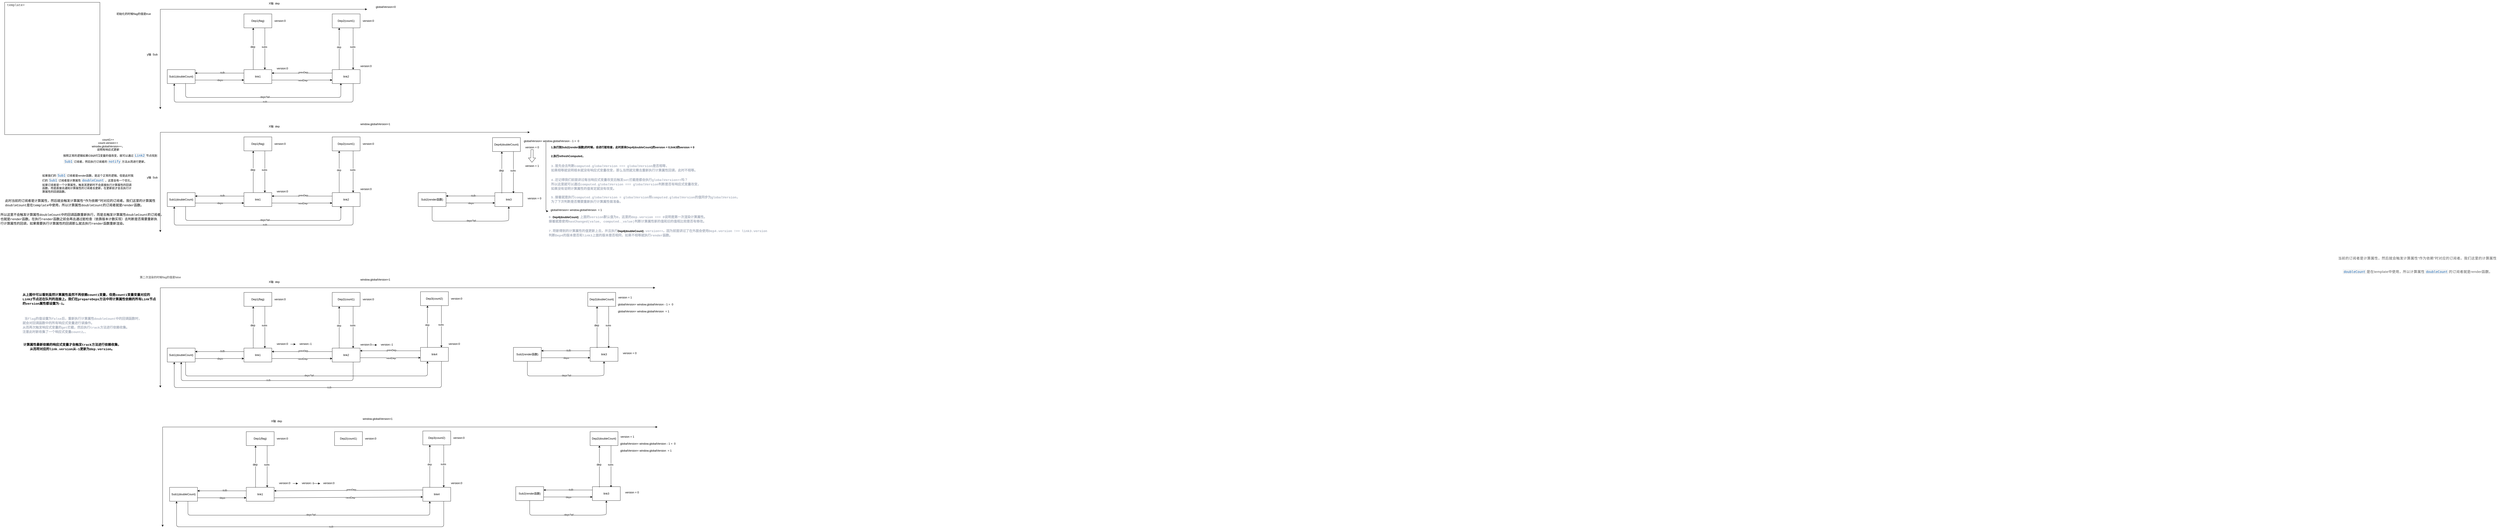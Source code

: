 <mxfile>
    <diagram id="EtjEH7bIAB96WoI30rAG" name="Page-1">
        <mxGraphModel dx="1005" dy="783" grid="1" gridSize="10" guides="1" tooltips="1" connect="1" arrows="1" fold="1" page="1" pageScale="1" pageWidth="10000" pageHeight="10000" math="0" shadow="0">
            <root>
                <mxCell id="0"/>
                <mxCell id="1" parent="0"/>
                <mxCell id="2" value="&lt;div style=&quot;line-height: 19px;&quot;&gt;&lt;div style=&quot;font-family: Consolas, &amp;quot;Courier New&amp;quot;, monospace; font-size: 14px; white-space: pre; text-align: left;&quot;&gt;&lt;div style=&quot;line-height: 19px;&quot;&gt;&lt;font style=&quot;color: rgb(255, 255, 255);&quot;&gt;&lt;span style=&quot;background-color: light-dark(#ffffff, var(--ge-dark-color, #121212));&quot;&gt;&lt;font style=&quot;&quot;&gt;&lt;font style=&quot;&quot;&gt;&amp;lt;&lt;/font&gt;&lt;/font&gt;&lt;/span&gt;&lt;/font&gt;&lt;span style=&quot;color: rgb(63, 63, 63); background-color: transparent;&quot;&gt;template&amp;gt;&lt;/span&gt;&lt;/div&gt;&lt;div style=&quot;line-height: 19px;&quot;&gt;&lt;font style=&quot;color: rgb(255, 255, 255);&quot;&gt;&lt;span style=&quot;background-color: light-dark(#ffffff, var(--ge-dark-color, #121212));&quot;&gt;&lt;span style=&quot;line-height: 26px;&quot;&gt;&lt;font&gt;&lt;span style=&quot;line-height: 26px;&quot;&gt;&lt;font&gt;&lt;font&gt;&amp;lt;&lt;/font&gt;&lt;span style=&quot;line-height: 26px;&quot;&gt;&lt;font&gt;p&lt;/font&gt;&lt;/span&gt;&lt;font&gt;&amp;gt;&lt;/font&gt;&lt;/font&gt;&lt;/span&gt;&lt;font&gt;{{&amp;nbsp;doubleCount&amp;nbsp;}}&lt;/font&gt;&lt;span style=&quot;line-height: 26px;&quot;&gt;&amp;lt;/&lt;span style=&quot;line-height: 26px;&quot;&gt;p&lt;/span&gt;&amp;gt;&lt;/span&gt;&lt;/font&gt;&lt;/span&gt;&lt;font style=&quot;&quot;&gt;&lt;font&gt;&lt;br&gt;&amp;nbsp;&amp;nbsp;&lt;/font&gt;&lt;/font&gt;&lt;span style=&quot;line-height: 26px;&quot;&gt;&lt;span style=&quot;line-height: 26px;&quot;&gt;&amp;lt;&lt;span style=&quot;line-height: 26px;&quot;&gt;button&lt;/span&gt;&amp;nbsp;@&lt;span style=&quot;line-height: 26px;&quot;&gt;click&lt;/span&gt;=&lt;span style=&quot;line-height: 26px;&quot;&gt;&quot;flag&amp;nbsp;=&amp;nbsp;!flag&quot;&lt;/span&gt;&amp;gt;&lt;/span&gt;切换flag&lt;span style=&quot;line-height: 26px;&quot;&gt;&amp;lt;/&lt;span style=&quot;line-height: 26px;&quot;&gt;button&lt;/span&gt;&amp;gt;&lt;/span&gt;&lt;/span&gt;&lt;font style=&quot;&quot;&gt;&lt;br&gt;&amp;nbsp;&amp;nbsp;&lt;/font&gt;&lt;span style=&quot;line-height: 26px;&quot;&gt;&lt;span style=&quot;line-height: 26px;&quot;&gt;&amp;lt;&lt;span style=&quot;line-height: 26px;&quot;&gt;button&lt;/span&gt;&amp;nbsp;@&lt;span style=&quot;line-height: 26px;&quot;&gt;click&lt;/span&gt;=&lt;span style=&quot;line-height: 26px;&quot;&gt;&quot;count1++&quot;&lt;/span&gt;&amp;gt;&lt;/span&gt;&lt;font&gt;count1++&lt;/font&gt;&lt;span style=&quot;line-height: 26px;&quot;&gt;&amp;lt;/&lt;span style=&quot;line-height: 26px;&quot;&gt;button&lt;/span&gt;&amp;gt;&lt;/span&gt;&lt;/span&gt;&lt;font style=&quot;&quot;&gt;&lt;br&gt;&amp;nbsp;&amp;nbsp;&lt;/font&gt;&lt;span style=&quot;line-height: 26px;&quot;&gt;&lt;span style=&quot;line-height: 26px;&quot;&gt;&amp;lt;&lt;span style=&quot;line-height: 26px;&quot;&gt;button&lt;/span&gt;&amp;nbsp;@&lt;span style=&quot;line-height: 26px;&quot;&gt;click&lt;/span&gt;=&lt;span style=&quot;line-height: 26px;&quot;&gt;&quot;count2++&quot;&lt;/span&gt;&amp;gt;&lt;/span&gt;&lt;font&gt;count2++&lt;/font&gt;&lt;span style=&quot;line-height: 26px;&quot;&gt;&amp;lt;/&lt;span style=&quot;line-height: 26px;&quot;&gt;button&lt;/span&gt;&amp;gt;&lt;/span&gt;&lt;/span&gt;&lt;font style=&quot;&quot;&gt;&lt;br&gt;&amp;lt;&lt;/font&gt;&lt;/span&gt;&lt;span style=&quot;line-height: 26px;&quot;&gt;&lt;span style=&quot;background-color: light-dark(#ffffff, var(--ge-dark-color, #121212));&quot;&gt;/&lt;/span&gt;template&amp;gt;&lt;/span&gt;&lt;/font&gt;&lt;/div&gt;&lt;div style=&quot;line-height: 19px;&quot;&gt;&lt;font style=&quot;color: rgb(255, 255, 255);&quot;&gt;&lt;span style=&quot;line-height: 26px;&quot;&gt;&lt;br&gt;&amp;lt;script&amp;nbsp;setup&amp;gt;&lt;br&gt;import&amp;nbsp;{&amp;nbsp;computed,&amp;nbsp;ref&amp;nbsp;}&amp;nbsp;from&amp;nbsp;&quot;vue&quot;;&lt;br&gt;const&amp;nbsp;count1&amp;nbsp;=&amp;nbsp;ref(1);&lt;br&gt;const&amp;nbsp;count2&amp;nbsp;=&amp;nbsp;ref(10);&lt;br&gt;const&amp;nbsp;flag&amp;nbsp;=&amp;nbsp;ref(true);&lt;br&gt;&lt;br&gt;const&amp;nbsp;doubleCount&amp;nbsp;=&amp;nbsp;computed(()&amp;nbsp;=&amp;gt;&amp;nbsp;{&lt;br&gt;&amp;nbsp;&amp;nbsp;console.log(&quot;computed&quot;);&lt;br&gt;&amp;nbsp;&amp;nbsp;if&amp;nbsp;(flag.value)&amp;nbsp;{&lt;br&gt;&amp;nbsp;&amp;nbsp;&amp;nbsp;&amp;nbsp;return&amp;nbsp;count1.value&amp;nbsp;*&amp;nbsp;2;&lt;br&gt;&amp;nbsp;&amp;nbsp;}&amp;nbsp;else&amp;nbsp;{&lt;br&gt;&amp;nbsp;&amp;nbsp;&amp;nbsp;&amp;nbsp;return&amp;nbsp;count2.value&amp;nbsp;*&amp;nbsp;2;&lt;br&gt;&amp;nbsp;&amp;nbsp;}&lt;br&gt;});&lt;span style=&quot;background-color: rgb(0, 0, 0);&quot;&gt;&lt;br&gt;&lt;/span&gt;&amp;lt;/script&amp;gt;&lt;/span&gt;&lt;/font&gt;&lt;/div&gt;&lt;/div&gt;&lt;/div&gt;" style="whiteSpace=wrap;html=1;" parent="1" vertex="1">
                    <mxGeometry x="40" y="20" width="410" height="570" as="geometry"/>
                </mxCell>
                <mxCell id="5" value="Dep1(flag)" style="rounded=0;whiteSpace=wrap;html=1;" parent="1" vertex="1">
                    <mxGeometry x="1070" y="70" width="120" height="60" as="geometry"/>
                </mxCell>
                <mxCell id="6" style="edgeStyle=none;html=1;exitX=0.75;exitY=1;exitDx=0;exitDy=0;entryX=0.75;entryY=0;entryDx=0;entryDy=0;" parent="1" source="8" target="44" edge="1">
                    <mxGeometry relative="1" as="geometry"/>
                </mxCell>
                <mxCell id="7" value="subs" style="edgeLabel;html=1;align=center;verticalAlign=middle;resizable=0;points=[];" parent="6" vertex="1" connectable="0">
                    <mxGeometry x="-0.092" y="-2" relative="1" as="geometry">
                        <mxPoint as="offset"/>
                    </mxGeometry>
                </mxCell>
                <mxCell id="8" value="Dep2(count1)" style="rounded=0;whiteSpace=wrap;html=1;" parent="1" vertex="1">
                    <mxGeometry x="1450" y="70" width="120" height="60" as="geometry"/>
                </mxCell>
                <mxCell id="9" style="edgeStyle=none;html=1;exitX=1;exitY=0.75;exitDx=0;exitDy=0;entryX=0;entryY=0.75;entryDx=0;entryDy=0;" parent="1" source="13" target="30" edge="1">
                    <mxGeometry relative="1" as="geometry"/>
                </mxCell>
                <mxCell id="10" value="deps" style="edgeLabel;html=1;align=center;verticalAlign=middle;resizable=0;points=[];" parent="9" vertex="1" connectable="0">
                    <mxGeometry x="0.018" relative="1" as="geometry">
                        <mxPoint as="offset"/>
                    </mxGeometry>
                </mxCell>
                <mxCell id="11" style="edgeStyle=none;html=1;exitX=0.657;exitY=0.955;exitDx=0;exitDy=0;entryX=0.31;entryY=0.964;entryDx=0;entryDy=0;entryPerimeter=0;exitPerimeter=0;" parent="1" source="13" target="44" edge="1">
                    <mxGeometry relative="1" as="geometry">
                        <Array as="points">
                            <mxPoint x="819" y="430"/>
                            <mxPoint x="1130" y="430"/>
                            <mxPoint x="1487" y="430"/>
                        </Array>
                    </mxGeometry>
                </mxCell>
                <mxCell id="12" value="depsTail" style="edgeLabel;html=1;align=center;verticalAlign=middle;resizable=0;points=[];" parent="11" vertex="1" connectable="0">
                    <mxGeometry x="0.017" y="2" relative="1" as="geometry">
                        <mxPoint as="offset"/>
                    </mxGeometry>
                </mxCell>
                <mxCell id="13" value="Sub1(doubleCount)" style="rounded=0;whiteSpace=wrap;html=1;" parent="1" vertex="1">
                    <mxGeometry x="740" y="310" width="120" height="60" as="geometry"/>
                </mxCell>
                <mxCell id="14" style="edgeStyle=none;html=1;exitX=1;exitY=0.75;exitDx=0;exitDy=0;entryX=0;entryY=0.75;entryDx=0;entryDy=0;" parent="1" edge="1">
                    <mxGeometry relative="1" as="geometry">
                        <mxPoint x="870" y="635" as="sourcePoint"/>
                    </mxGeometry>
                </mxCell>
                <mxCell id="15" value="&lt;span style=&quot;color: rgb(0, 0, 0); font-size: 12px; background-color: rgb(251, 251, 251);&quot;&gt;deps&lt;/span&gt;" style="edgeLabel;html=1;align=center;verticalAlign=middle;resizable=0;points=[];" parent="14" vertex="1" connectable="0">
                    <mxGeometry x="-0.097" y="-3" relative="1" as="geometry">
                        <mxPoint as="offset"/>
                    </mxGeometry>
                </mxCell>
                <mxCell id="16" style="edgeStyle=none;html=1;exitX=0.5;exitY=1;exitDx=0;exitDy=0;entryX=0.5;entryY=1;entryDx=0;entryDy=0;" parent="1" edge="1">
                    <mxGeometry relative="1" as="geometry">
                        <Array as="points">
                            <mxPoint x="810" y="700"/>
                            <mxPoint x="1130" y="700"/>
                            <mxPoint x="1510" y="700"/>
                        </Array>
                        <mxPoint x="810" y="650" as="sourcePoint"/>
                    </mxGeometry>
                </mxCell>
                <mxCell id="17" value="&lt;span style=&quot;color: rgb(0, 0, 0); font-size: 12px; background-color: rgb(251, 251, 251);&quot;&gt;depsTail&lt;/span&gt;" style="edgeLabel;html=1;align=center;verticalAlign=middle;resizable=0;points=[];" parent="16" vertex="1" connectable="0">
                    <mxGeometry x="0.009" relative="1" as="geometry">
                        <mxPoint as="offset"/>
                    </mxGeometry>
                </mxCell>
                <mxCell id="19" value="" style="endArrow=classic;html=1;" parent="1" edge="1">
                    <mxGeometry width="50" height="50" relative="1" as="geometry">
                        <mxPoint x="710" y="50" as="sourcePoint"/>
                        <mxPoint x="1600" y="50" as="targetPoint"/>
                    </mxGeometry>
                </mxCell>
                <mxCell id="20" value="X轴&amp;nbsp; dep" style="text;html=1;align=center;verticalAlign=middle;resizable=0;points=[];autosize=1;strokeColor=none;fillColor=none;" parent="1" vertex="1">
                    <mxGeometry x="1165" y="10" width="70" height="30" as="geometry"/>
                </mxCell>
                <mxCell id="21" value="" style="endArrow=classic;html=1;" parent="1" edge="1">
                    <mxGeometry width="50" height="50" relative="1" as="geometry">
                        <mxPoint x="710" y="50" as="sourcePoint"/>
                        <mxPoint x="710" y="480" as="targetPoint"/>
                    </mxGeometry>
                </mxCell>
                <mxCell id="22" style="edgeStyle=none;html=1;exitX=0.5;exitY=0;exitDx=0;exitDy=0;entryX=0.5;entryY=1;entryDx=0;entryDy=0;" parent="1" edge="1">
                    <mxGeometry relative="1" as="geometry">
                        <mxPoint x="1110" y="310" as="sourcePoint"/>
                        <mxPoint x="1110" y="130" as="targetPoint"/>
                    </mxGeometry>
                </mxCell>
                <mxCell id="23" value="&lt;span style=&quot;color: rgb(0, 0, 0); font-size: 12px; background-color: rgb(251, 251, 251);&quot;&gt;dep&lt;/span&gt;" style="edgeLabel;html=1;align=center;verticalAlign=middle;resizable=0;points=[];" parent="22" vertex="1" connectable="0">
                    <mxGeometry x="0.092" y="2" relative="1" as="geometry">
                        <mxPoint as="offset"/>
                    </mxGeometry>
                </mxCell>
                <mxCell id="24" style="edgeStyle=none;html=1;exitX=0;exitY=0.25;exitDx=0;exitDy=0;entryX=1;entryY=0.25;entryDx=0;entryDy=0;" parent="1" source="30" target="13" edge="1">
                    <mxGeometry relative="1" as="geometry"/>
                </mxCell>
                <mxCell id="25" value="&lt;span style=&quot;color: rgb(0, 0, 0); font-size: 12px; background-color: rgb(251, 251, 251);&quot;&gt;sub&lt;/span&gt;" style="edgeLabel;html=1;align=center;verticalAlign=middle;resizable=0;points=[];" parent="24" vertex="1" connectable="0">
                    <mxGeometry x="-0.108" y="-2" relative="1" as="geometry">
                        <mxPoint as="offset"/>
                    </mxGeometry>
                </mxCell>
                <mxCell id="26" style="edgeStyle=none;html=1;exitX=1;exitY=0.75;exitDx=0;exitDy=0;entryX=0;entryY=0.75;entryDx=0;entryDy=0;" parent="1" source="30" target="44" edge="1">
                    <mxGeometry relative="1" as="geometry"/>
                </mxCell>
                <mxCell id="27" value="nextDep" style="edgeLabel;html=1;align=center;verticalAlign=middle;resizable=0;points=[];" parent="26" vertex="1" connectable="0">
                    <mxGeometry x="0.024" y="-1" relative="1" as="geometry">
                        <mxPoint as="offset"/>
                    </mxGeometry>
                </mxCell>
                <mxCell id="30" value="link1" style="rounded=0;whiteSpace=wrap;html=1;" parent="1" vertex="1">
                    <mxGeometry x="1070" y="310" width="120" height="60" as="geometry"/>
                </mxCell>
                <mxCell id="31" style="edgeStyle=none;html=1;exitX=0;exitY=0.25;exitDx=0;exitDy=0;entryX=1;entryY=0.25;entryDx=0;entryDy=0;" parent="1" edge="1">
                    <mxGeometry relative="1" as="geometry">
                        <mxPoint x="870" y="605" as="targetPoint"/>
                    </mxGeometry>
                </mxCell>
                <mxCell id="32" value="sub" style="edgeLabel;html=1;align=center;verticalAlign=middle;resizable=0;points=[];" parent="31" vertex="1" connectable="0">
                    <mxGeometry x="0.05" y="-3" relative="1" as="geometry">
                        <mxPoint as="offset"/>
                    </mxGeometry>
                </mxCell>
                <mxCell id="38" style="edgeStyle=none;html=1;entryX=0.25;entryY=1;entryDx=0;entryDy=0;exitX=0.25;exitY=0;exitDx=0;exitDy=0;" parent="1" source="44" target="8" edge="1">
                    <mxGeometry relative="1" as="geometry">
                        <mxPoint x="1480" y="300" as="sourcePoint"/>
                    </mxGeometry>
                </mxCell>
                <mxCell id="39" value="dep" style="edgeLabel;html=1;align=center;verticalAlign=middle;resizable=0;points=[];" parent="38" vertex="1" connectable="0">
                    <mxGeometry x="0.083" y="1" relative="1" as="geometry">
                        <mxPoint as="offset"/>
                    </mxGeometry>
                </mxCell>
                <mxCell id="40" style="edgeStyle=none;html=1;exitX=0.75;exitY=1;exitDx=0;exitDy=0;entryX=0.25;entryY=1;entryDx=0;entryDy=0;" parent="1" source="44" target="13" edge="1">
                    <mxGeometry relative="1" as="geometry">
                        <Array as="points">
                            <mxPoint x="1540" y="450"/>
                            <mxPoint x="770" y="450"/>
                        </Array>
                    </mxGeometry>
                </mxCell>
                <mxCell id="41" value="sub" style="edgeLabel;html=1;align=center;verticalAlign=middle;resizable=0;points=[];" parent="40" vertex="1" connectable="0">
                    <mxGeometry x="-0.01" y="-2" relative="1" as="geometry">
                        <mxPoint as="offset"/>
                    </mxGeometry>
                </mxCell>
                <mxCell id="42" style="edgeStyle=none;html=1;exitX=0;exitY=0.25;exitDx=0;exitDy=0;entryX=1;entryY=0.25;entryDx=0;entryDy=0;" parent="1" source="44" target="30" edge="1">
                    <mxGeometry relative="1" as="geometry"/>
                </mxCell>
                <mxCell id="43" value="prevDep" style="edgeLabel;html=1;align=center;verticalAlign=middle;resizable=0;points=[];" parent="42" vertex="1" connectable="0">
                    <mxGeometry x="-0.038" y="-3" relative="1" as="geometry">
                        <mxPoint as="offset"/>
                    </mxGeometry>
                </mxCell>
                <mxCell id="44" value="&lt;span style=&quot;color: rgb(0, 0, 0);&quot;&gt;link2&lt;/span&gt;" style="rounded=0;whiteSpace=wrap;html=1;" parent="1" vertex="1">
                    <mxGeometry x="1450" y="310" width="120" height="60" as="geometry"/>
                </mxCell>
                <mxCell id="46" value="y轴&amp;nbsp; Sub" style="text;html=1;align=center;verticalAlign=middle;resizable=0;points=[];autosize=1;strokeColor=none;fillColor=none;" parent="1" vertex="1">
                    <mxGeometry x="640" y="230" width="70" height="30" as="geometry"/>
                </mxCell>
                <mxCell id="62" value="&lt;span&gt;初始化的时候flag的值是true&lt;/span&gt;" style="text;html=1;align=center;verticalAlign=middle;resizable=0;points=[];autosize=1;strokeColor=none;fillColor=none;" parent="1" vertex="1">
                    <mxGeometry x="510" y="55" width="170" height="30" as="geometry"/>
                </mxCell>
                <mxCell id="63" style="edgeStyle=none;html=1;exitX=0.75;exitY=1;exitDx=0;exitDy=0;entryX=0.75;entryY=0;entryDx=0;entryDy=0;" parent="1" edge="1">
                    <mxGeometry relative="1" as="geometry">
                        <mxPoint x="1160" y="130" as="sourcePoint"/>
                        <mxPoint x="1160" y="310" as="targetPoint"/>
                    </mxGeometry>
                </mxCell>
                <mxCell id="64" value="subs" style="edgeLabel;html=1;align=center;verticalAlign=middle;resizable=0;points=[];" parent="63" vertex="1" connectable="0">
                    <mxGeometry x="-0.092" y="-2" relative="1" as="geometry">
                        <mxPoint as="offset"/>
                    </mxGeometry>
                </mxCell>
                <mxCell id="65" value="version:0" style="text;html=1;align=center;verticalAlign=middle;resizable=0;points=[];autosize=1;strokeColor=none;fillColor=none;" parent="1" vertex="1">
                    <mxGeometry x="1190" y="85" width="70" height="30" as="geometry"/>
                </mxCell>
                <mxCell id="66" value="version:0" style="text;html=1;align=center;verticalAlign=middle;resizable=0;points=[];autosize=1;strokeColor=none;fillColor=none;" parent="1" vertex="1">
                    <mxGeometry x="1570" y="85" width="70" height="30" as="geometry"/>
                </mxCell>
                <mxCell id="67" value="version:0" style="text;html=1;align=center;verticalAlign=middle;resizable=0;points=[];autosize=1;strokeColor=none;fillColor=none;" parent="1" vertex="1">
                    <mxGeometry x="1200" y="290" width="70" height="30" as="geometry"/>
                </mxCell>
                <mxCell id="68" value="version:0" style="text;html=1;align=center;verticalAlign=middle;resizable=0;points=[];autosize=1;strokeColor=none;fillColor=none;" parent="1" vertex="1">
                    <mxGeometry x="1560" y="280" width="70" height="30" as="geometry"/>
                </mxCell>
                <mxCell id="69" value="Dep1(flag)" style="rounded=0;whiteSpace=wrap;html=1;" parent="1" vertex="1">
                    <mxGeometry x="1070" y="600" width="120" height="60" as="geometry"/>
                </mxCell>
                <mxCell id="70" style="edgeStyle=none;html=1;exitX=0.75;exitY=1;exitDx=0;exitDy=0;entryX=0.75;entryY=0;entryDx=0;entryDy=0;" parent="1" source="72" target="94" edge="1">
                    <mxGeometry relative="1" as="geometry"/>
                </mxCell>
                <mxCell id="71" value="subs" style="edgeLabel;html=1;align=center;verticalAlign=middle;resizable=0;points=[];" parent="70" vertex="1" connectable="0">
                    <mxGeometry x="-0.092" y="-2" relative="1" as="geometry">
                        <mxPoint as="offset"/>
                    </mxGeometry>
                </mxCell>
                <mxCell id="72" value="Dep2(count1)" style="rounded=0;whiteSpace=wrap;html=1;" parent="1" vertex="1">
                    <mxGeometry x="1450" y="600" width="120" height="60" as="geometry"/>
                </mxCell>
                <mxCell id="73" style="edgeStyle=none;html=1;exitX=1;exitY=0.75;exitDx=0;exitDy=0;entryX=0;entryY=0.75;entryDx=0;entryDy=0;" parent="1" source="77" target="87" edge="1">
                    <mxGeometry relative="1" as="geometry"/>
                </mxCell>
                <mxCell id="74" value="deps" style="edgeLabel;html=1;align=center;verticalAlign=middle;resizable=0;points=[];" parent="73" vertex="1" connectable="0">
                    <mxGeometry x="0.018" relative="1" as="geometry">
                        <mxPoint as="offset"/>
                    </mxGeometry>
                </mxCell>
                <mxCell id="75" style="edgeStyle=none;html=1;exitX=0.657;exitY=0.955;exitDx=0;exitDy=0;entryX=0.31;entryY=0.964;entryDx=0;entryDy=0;entryPerimeter=0;exitPerimeter=0;" parent="1" source="77" target="94" edge="1">
                    <mxGeometry relative="1" as="geometry">
                        <Array as="points">
                            <mxPoint x="819" y="960"/>
                            <mxPoint x="1130" y="960"/>
                            <mxPoint x="1487" y="960"/>
                        </Array>
                    </mxGeometry>
                </mxCell>
                <mxCell id="76" value="depsTail" style="edgeLabel;html=1;align=center;verticalAlign=middle;resizable=0;points=[];" parent="75" vertex="1" connectable="0">
                    <mxGeometry x="0.017" y="2" relative="1" as="geometry">
                        <mxPoint as="offset"/>
                    </mxGeometry>
                </mxCell>
                <mxCell id="77" value="Sub1(doubleCount)" style="rounded=0;whiteSpace=wrap;html=1;" parent="1" vertex="1">
                    <mxGeometry x="740" y="840" width="120" height="60" as="geometry"/>
                </mxCell>
                <mxCell id="78" value="" style="endArrow=classic;html=1;" parent="1" edge="1">
                    <mxGeometry width="50" height="50" relative="1" as="geometry">
                        <mxPoint x="710" y="580" as="sourcePoint"/>
                        <mxPoint x="2300" y="580" as="targetPoint"/>
                    </mxGeometry>
                </mxCell>
                <mxCell id="79" value="X轴&amp;nbsp; dep" style="text;html=1;align=center;verticalAlign=middle;resizable=0;points=[];autosize=1;strokeColor=none;fillColor=none;" parent="1" vertex="1">
                    <mxGeometry x="1165" y="540" width="70" height="30" as="geometry"/>
                </mxCell>
                <mxCell id="80" value="" style="endArrow=classic;html=1;" parent="1" edge="1">
                    <mxGeometry width="50" height="50" relative="1" as="geometry">
                        <mxPoint x="710" y="580" as="sourcePoint"/>
                        <mxPoint x="710" y="1010" as="targetPoint"/>
                    </mxGeometry>
                </mxCell>
                <mxCell id="81" style="edgeStyle=none;html=1;exitX=0.5;exitY=0;exitDx=0;exitDy=0;entryX=0.5;entryY=1;entryDx=0;entryDy=0;" parent="1" edge="1">
                    <mxGeometry relative="1" as="geometry">
                        <mxPoint x="1110" y="840" as="sourcePoint"/>
                        <mxPoint x="1110" y="660" as="targetPoint"/>
                    </mxGeometry>
                </mxCell>
                <mxCell id="82" value="&lt;span style=&quot;color: rgb(0, 0, 0); font-size: 12px; background-color: rgb(251, 251, 251);&quot;&gt;dep&lt;/span&gt;" style="edgeLabel;html=1;align=center;verticalAlign=middle;resizable=0;points=[];" parent="81" vertex="1" connectable="0">
                    <mxGeometry x="0.092" y="2" relative="1" as="geometry">
                        <mxPoint as="offset"/>
                    </mxGeometry>
                </mxCell>
                <mxCell id="83" style="edgeStyle=none;html=1;exitX=0;exitY=0.25;exitDx=0;exitDy=0;entryX=1;entryY=0.25;entryDx=0;entryDy=0;" parent="1" source="87" target="77" edge="1">
                    <mxGeometry relative="1" as="geometry"/>
                </mxCell>
                <mxCell id="84" value="&lt;span style=&quot;color: rgb(0, 0, 0); font-size: 12px; background-color: rgb(251, 251, 251);&quot;&gt;sub&lt;/span&gt;" style="edgeLabel;html=1;align=center;verticalAlign=middle;resizable=0;points=[];" parent="83" vertex="1" connectable="0">
                    <mxGeometry x="-0.108" y="-2" relative="1" as="geometry">
                        <mxPoint as="offset"/>
                    </mxGeometry>
                </mxCell>
                <mxCell id="85" style="edgeStyle=none;html=1;exitX=1;exitY=0.75;exitDx=0;exitDy=0;entryX=0;entryY=0.75;entryDx=0;entryDy=0;" parent="1" source="87" target="94" edge="1">
                    <mxGeometry relative="1" as="geometry"/>
                </mxCell>
                <mxCell id="86" value="nextDep" style="edgeLabel;html=1;align=center;verticalAlign=middle;resizable=0;points=[];" parent="85" vertex="1" connectable="0">
                    <mxGeometry x="0.024" y="-1" relative="1" as="geometry">
                        <mxPoint as="offset"/>
                    </mxGeometry>
                </mxCell>
                <mxCell id="87" value="link1" style="rounded=0;whiteSpace=wrap;html=1;" parent="1" vertex="1">
                    <mxGeometry x="1070" y="840" width="120" height="60" as="geometry"/>
                </mxCell>
                <mxCell id="88" style="edgeStyle=none;html=1;entryX=0.25;entryY=1;entryDx=0;entryDy=0;exitX=0.25;exitY=0;exitDx=0;exitDy=0;" parent="1" source="94" target="72" edge="1">
                    <mxGeometry relative="1" as="geometry">
                        <mxPoint x="1480" y="830" as="sourcePoint"/>
                    </mxGeometry>
                </mxCell>
                <mxCell id="89" value="dep" style="edgeLabel;html=1;align=center;verticalAlign=middle;resizable=0;points=[];" parent="88" vertex="1" connectable="0">
                    <mxGeometry x="0.083" y="1" relative="1" as="geometry">
                        <mxPoint as="offset"/>
                    </mxGeometry>
                </mxCell>
                <mxCell id="90" style="edgeStyle=none;html=1;exitX=0.75;exitY=1;exitDx=0;exitDy=0;entryX=0.25;entryY=1;entryDx=0;entryDy=0;" parent="1" source="94" target="77" edge="1">
                    <mxGeometry relative="1" as="geometry">
                        <Array as="points">
                            <mxPoint x="1540" y="980"/>
                            <mxPoint x="770" y="980"/>
                        </Array>
                    </mxGeometry>
                </mxCell>
                <mxCell id="91" value="sub" style="edgeLabel;html=1;align=center;verticalAlign=middle;resizable=0;points=[];" parent="90" vertex="1" connectable="0">
                    <mxGeometry x="-0.01" y="-2" relative="1" as="geometry">
                        <mxPoint as="offset"/>
                    </mxGeometry>
                </mxCell>
                <mxCell id="92" style="edgeStyle=none;html=1;exitX=0;exitY=0.25;exitDx=0;exitDy=0;entryX=1;entryY=0.25;entryDx=0;entryDy=0;" parent="1" source="94" target="87" edge="1">
                    <mxGeometry relative="1" as="geometry"/>
                </mxCell>
                <mxCell id="93" value="prevDep" style="edgeLabel;html=1;align=center;verticalAlign=middle;resizable=0;points=[];" parent="92" vertex="1" connectable="0">
                    <mxGeometry x="-0.038" y="-3" relative="1" as="geometry">
                        <mxPoint as="offset"/>
                    </mxGeometry>
                </mxCell>
                <mxCell id="94" value="&lt;span style=&quot;color: rgb(0, 0, 0);&quot;&gt;link2&lt;/span&gt;" style="rounded=0;whiteSpace=wrap;html=1;" parent="1" vertex="1">
                    <mxGeometry x="1450" y="840" width="120" height="60" as="geometry"/>
                </mxCell>
                <mxCell id="95" value="y轴&amp;nbsp; Sub" style="text;html=1;align=center;verticalAlign=middle;resizable=0;points=[];autosize=1;strokeColor=none;fillColor=none;" parent="1" vertex="1">
                    <mxGeometry x="640" y="760" width="70" height="30" as="geometry"/>
                </mxCell>
                <mxCell id="96" value="count1++&lt;div&gt;&lt;font style=&quot;color: rgb(0, 0, 0);&quot;&gt;count.version++&lt;/font&gt;&lt;/div&gt;&lt;div&gt;&lt;font style=&quot;color: rgb(0, 0, 0);&quot;&gt;&lt;span style=&quot;color: rgb(0, 0, 0);&quot;&gt;winodw.globalVersion++，&lt;/span&gt;&lt;/font&gt;&lt;/div&gt;&lt;div&gt;&lt;font style=&quot;color: rgb(0, 0, 0);&quot;&gt;&lt;span style=&quot;color: rgb(0, 0, 0);&quot;&gt;说明有响应式更新&lt;/span&gt;&lt;/font&gt;&lt;/div&gt;" style="text;html=1;align=center;verticalAlign=middle;resizable=0;points=[];autosize=1;strokeColor=none;fillColor=none;" parent="1" vertex="1">
                    <mxGeometry x="405" y="598" width="160" height="70" as="geometry"/>
                </mxCell>
                <mxCell id="97" style="edgeStyle=none;html=1;exitX=0.75;exitY=1;exitDx=0;exitDy=0;entryX=0.75;entryY=0;entryDx=0;entryDy=0;" parent="1" edge="1">
                    <mxGeometry relative="1" as="geometry">
                        <mxPoint x="1160" y="660" as="sourcePoint"/>
                        <mxPoint x="1160" y="840" as="targetPoint"/>
                    </mxGeometry>
                </mxCell>
                <mxCell id="98" value="subs" style="edgeLabel;html=1;align=center;verticalAlign=middle;resizable=0;points=[];" parent="97" vertex="1" connectable="0">
                    <mxGeometry x="-0.092" y="-2" relative="1" as="geometry">
                        <mxPoint as="offset"/>
                    </mxGeometry>
                </mxCell>
                <mxCell id="99" value="version:0" style="text;html=1;align=center;verticalAlign=middle;resizable=0;points=[];autosize=1;strokeColor=none;fillColor=none;" parent="1" vertex="1">
                    <mxGeometry x="1190" y="615" width="70" height="30" as="geometry"/>
                </mxCell>
                <mxCell id="100" value="version:0" style="text;html=1;align=center;verticalAlign=middle;resizable=0;points=[];autosize=1;strokeColor=none;fillColor=none;" parent="1" vertex="1">
                    <mxGeometry x="1570" y="615" width="70" height="30" as="geometry"/>
                </mxCell>
                <mxCell id="101" value="version:0" style="text;html=1;align=center;verticalAlign=middle;resizable=0;points=[];autosize=1;strokeColor=none;fillColor=none;" parent="1" vertex="1">
                    <mxGeometry x="1200" y="820" width="70" height="30" as="geometry"/>
                </mxCell>
                <mxCell id="102" value="version:0" style="text;html=1;align=center;verticalAlign=middle;resizable=0;points=[];autosize=1;strokeColor=none;fillColor=none;" parent="1" vertex="1">
                    <mxGeometry x="1560" y="810" width="70" height="30" as="geometry"/>
                </mxCell>
                <mxCell id="103" value="globalVersion=0" style="text;html=1;align=center;verticalAlign=middle;resizable=0;points=[];autosize=1;strokeColor=none;fillColor=none;" parent="1" vertex="1">
                    <mxGeometry x="1625" y="25" width="110" height="30" as="geometry"/>
                </mxCell>
                <mxCell id="104" value="window.globalVersion=1" style="text;html=1;align=center;verticalAlign=middle;resizable=0;points=[];autosize=1;strokeColor=none;fillColor=none;" parent="1" vertex="1">
                    <mxGeometry x="1560" y="530" width="150" height="30" as="geometry"/>
                </mxCell>
                <mxCell id="105" value="按照正常的逻辑如果&lt;font face=&quot;Consolas, Monaco, Menlo, monospace&quot;&gt;&lt;span style=&quot;font-size: 14px; background-color: rgba(27, 31, 35, 0.05);&quot;&gt;count1&lt;/span&gt;&lt;/font&gt;变量的值改变，就可以通过&lt;code style=&quot;font-size: 14px; line-height: 1.8em; letter-spacing: 0em; background: none 0% 0% / auto no-repeat scroll padding-box border-box rgba(27, 31, 35, 0.05); width: auto; height: auto; margin-left: 2px; margin-right: 2px; padding: 2px 4px; border-style: none; border-width: 3px; border-color: rgb(0, 0, 0) rgba(0, 0, 0, 0.4) rgba(0, 0, 0, 0.4); font-family: Consolas, Monaco, Menlo, monospace; word-break: break-all; color: rgb(30, 107, 184);&quot;&gt;Link2&lt;/code&gt;&lt;span style=&quot;background-color: transparent;&quot;&gt;节点找到&lt;/span&gt;&lt;div&gt;&lt;code style=&quot;font-size: 14px; line-height: 1.8em; letter-spacing: 0em; background: none 0% 0% / auto no-repeat scroll padding-box border-box rgba(27, 31, 35, 0.05); width: auto; height: auto; margin-left: 2px; margin-right: 2px; padding: 2px 4px; border-style: none; border-width: 3px; border-color: rgb(0, 0, 0) rgba(0, 0, 0, 0.4) rgba(0, 0, 0, 0.4); font-family: Consolas, Monaco, Menlo, monospace; word-break: break-all; color: rgb(30, 107, 184);&quot;&gt;Sub1&lt;/code&gt;&lt;span style=&quot;background-color: transparent;&quot;&gt;订阅者，然后执行订阅者的&lt;/span&gt;&lt;code style=&quot;font-size: 14px; line-height: 1.8em; letter-spacing: 0em; background: none 0% 0% / auto no-repeat scroll padding-box border-box rgba(27, 31, 35, 0.05); width: auto; height: auto; margin-left: 2px; margin-right: 2px; padding: 2px 4px; border-style: none; border-width: 3px; border-color: rgb(0, 0, 0) rgba(0, 0, 0, 0.4) rgba(0, 0, 0, 0.4); font-family: Consolas, Monaco, Menlo, monospace; word-break: break-all; color: rgb(30, 107, 184);&quot;&gt;notify&lt;/code&gt;&lt;span style=&quot;background-color: transparent;&quot;&gt;方法从而进行更新。&lt;/span&gt;&lt;/div&gt;" style="text;html=1;align=left;verticalAlign=middle;resizable=0;points=[];autosize=1;strokeColor=none;fillColor=none;" parent="1" vertex="1">
                    <mxGeometry x="290" y="663" width="420" height="60" as="geometry"/>
                </mxCell>
                <mxCell id="109" value="&lt;span style=&quot;color: rgb(0, 0, 0);&quot;&gt;如果我们的&lt;/span&gt;&lt;code style=&quot;font-family: Consolas, Monaco, Menlo, monospace; background: none 0% 0% / auto no-repeat scroll padding-box border-box rgba(27, 31, 35, 0.05); padding: 2px 4px; letter-spacing: 0em; font-size: 14px; width: auto; height: auto; margin-left: 2px; margin-right: 2px; border-style: none; border-width: 3px; border-color: rgb(0, 0, 0) rgba(0, 0, 0, 0.4) rgba(0, 0, 0, 0.4); word-break: break-all; color: rgb(30, 107, 184);&quot;&gt;Sub1&lt;/code&gt;&lt;span style=&quot;color: rgb(0, 0, 0);&quot;&gt;订阅者是render函数，是这个正常的逻辑。&lt;/span&gt;&lt;span style=&quot;background-color: transparent;&quot;&gt;但是此&lt;/span&gt;&lt;span style=&quot;background-color: transparent;&quot;&gt;时我&lt;/span&gt;&lt;div&gt;&lt;span style=&quot;background-color: transparent;&quot;&gt;们的&lt;/span&gt;&lt;code style=&quot;font-family: Consolas, Monaco, Menlo, monospace; background: none 0% 0% / auto no-repeat scroll padding-box border-box rgba(27, 31, 35, 0.05); padding: 2px 4px; font-size: 14px; line-height: 1.8em; letter-spacing: 0em; width: auto; height: auto; margin-left: 2px; margin-right: 2px; border-style: none; border-width: 3px; border-color: rgb(0, 0, 0) rgba(0, 0, 0, 0.4) rgba(0, 0, 0, 0.4); word-break: break-all; color: rgb(30, 107, 184);&quot;&gt;Sub1&lt;/code&gt;&lt;span style=&quot;background-color: transparent;&quot;&gt;订阅者是计算属性&lt;/span&gt;&lt;code style=&quot;font-family: Consolas, Monaco, Menlo, monospace; background: none 0% 0% / auto no-repeat scroll padding-box border-box rgba(27, 31, 35, 0.05); padding: 2px 4px; font-size: 14px; line-height: 1.8em; letter-spacing: 0em; width: auto; height: auto; margin-left: 2px; margin-right: 2px; border-style: none; border-width: 3px; border-color: rgb(0, 0, 0) rgba(0, 0, 0, 0.4) rgba(0, 0, 0, 0.4); word-break: break-all; color: rgb(30, 107, 184);&quot;&gt;doubleCount&lt;/code&gt;&lt;span style=&quot;background-color: transparent;&quot;&gt;，&lt;/span&gt;&lt;span style=&quot;background-color: transparent;&quot;&gt;这里会有一个优化，&lt;/span&gt;&lt;/div&gt;&lt;div&gt;&lt;span style=&quot;background-color: transparent;&quot;&gt;如果订阅者是一个计算属性，&lt;/span&gt;&lt;span style=&quot;background-color: transparent;&quot;&gt;触发其更新时不会直接执行计算属性的回调&lt;/span&gt;&lt;/div&gt;&lt;div&gt;&lt;span style=&quot;background-color: transparent;&quot;&gt;函数，&lt;/span&gt;&lt;span style=&quot;background-color: transparent;&quot;&gt;而是直接去通知计算属性的订阅者去更新，&lt;/span&gt;&lt;span style=&quot;background-color: transparent;&quot;&gt;在更新前才会去执行计&lt;/span&gt;&lt;/div&gt;&lt;div&gt;&lt;span style=&quot;background-color: transparent;&quot;&gt;算属性的回调函数。&lt;/span&gt;&lt;/div&gt;" style="text;html=1;align=left;verticalAlign=middle;resizable=0;points=[];autosize=1;strokeColor=none;fillColor=none;" parent="1" vertex="1">
                    <mxGeometry x="200" y="750" width="410" height="100" as="geometry"/>
                </mxCell>
                <mxCell id="110" value="Dep4(&lt;span style=&quot;color: rgb(0, 0, 0);&quot;&gt;doubleCount&lt;/span&gt;)" style="rounded=0;whiteSpace=wrap;html=1;" parent="1" vertex="1">
                    <mxGeometry x="2140" y="603" width="120" height="60" as="geometry"/>
                </mxCell>
                <mxCell id="111" value="Sub2(render函数)" style="rounded=0;whiteSpace=wrap;html=1;" parent="1" vertex="1">
                    <mxGeometry x="1820" y="840" width="120" height="60" as="geometry"/>
                </mxCell>
                <mxCell id="112" value="link3" style="rounded=0;whiteSpace=wrap;html=1;" parent="1" vertex="1">
                    <mxGeometry x="2150" y="840" width="120" height="60" as="geometry"/>
                </mxCell>
                <mxCell id="113" style="edgeStyle=none;html=1;exitX=0.5;exitY=0;exitDx=0;exitDy=0;entryX=0.5;entryY=1;entryDx=0;entryDy=0;" parent="1" edge="1">
                    <mxGeometry relative="1" as="geometry">
                        <mxPoint x="2180" y="843" as="sourcePoint"/>
                        <mxPoint x="2180" y="663" as="targetPoint"/>
                    </mxGeometry>
                </mxCell>
                <mxCell id="114" value="&lt;span style=&quot;color: rgb(0, 0, 0); font-size: 12px; background-color: rgb(251, 251, 251);&quot;&gt;dep&lt;/span&gt;" style="edgeLabel;html=1;align=center;verticalAlign=middle;resizable=0;points=[];" parent="113" vertex="1" connectable="0">
                    <mxGeometry x="0.092" y="2" relative="1" as="geometry">
                        <mxPoint as="offset"/>
                    </mxGeometry>
                </mxCell>
                <mxCell id="115" style="edgeStyle=none;html=1;exitX=0.75;exitY=1;exitDx=0;exitDy=0;entryX=0.75;entryY=0;entryDx=0;entryDy=0;" parent="1" edge="1">
                    <mxGeometry relative="1" as="geometry">
                        <mxPoint x="2230" y="663" as="sourcePoint"/>
                        <mxPoint x="2230" y="843" as="targetPoint"/>
                    </mxGeometry>
                </mxCell>
                <mxCell id="116" value="subs" style="edgeLabel;html=1;align=center;verticalAlign=middle;resizable=0;points=[];" parent="115" vertex="1" connectable="0">
                    <mxGeometry x="-0.092" y="-2" relative="1" as="geometry">
                        <mxPoint as="offset"/>
                    </mxGeometry>
                </mxCell>
                <mxCell id="117" style="edgeStyle=none;html=1;exitX=1;exitY=0.75;exitDx=0;exitDy=0;entryX=0;entryY=0.75;entryDx=0;entryDy=0;" parent="1" edge="1">
                    <mxGeometry relative="1" as="geometry">
                        <mxPoint x="1940" y="884.47" as="sourcePoint"/>
                        <mxPoint x="2150" y="884.47" as="targetPoint"/>
                    </mxGeometry>
                </mxCell>
                <mxCell id="118" value="deps" style="edgeLabel;html=1;align=center;verticalAlign=middle;resizable=0;points=[];" parent="117" vertex="1" connectable="0">
                    <mxGeometry x="0.018" relative="1" as="geometry">
                        <mxPoint as="offset"/>
                    </mxGeometry>
                </mxCell>
                <mxCell id="119" style="edgeStyle=none;html=1;exitX=0;exitY=0.25;exitDx=0;exitDy=0;entryX=1;entryY=0.25;entryDx=0;entryDy=0;" parent="1" edge="1">
                    <mxGeometry relative="1" as="geometry">
                        <mxPoint x="2150" y="854.47" as="sourcePoint"/>
                        <mxPoint x="1940" y="854.47" as="targetPoint"/>
                    </mxGeometry>
                </mxCell>
                <mxCell id="120" value="&lt;span style=&quot;color: rgb(0, 0, 0); font-size: 12px; background-color: rgb(251, 251, 251);&quot;&gt;sub&lt;/span&gt;" style="edgeLabel;html=1;align=center;verticalAlign=middle;resizable=0;points=[];" parent="119" vertex="1" connectable="0">
                    <mxGeometry x="-0.108" y="-2" relative="1" as="geometry">
                        <mxPoint as="offset"/>
                    </mxGeometry>
                </mxCell>
                <mxCell id="121" style="edgeStyle=none;html=1;exitX=0.657;exitY=0.955;exitDx=0;exitDy=0;entryX=0.5;entryY=1;entryDx=0;entryDy=0;exitPerimeter=0;" parent="1" target="112" edge="1">
                    <mxGeometry relative="1" as="geometry">
                        <Array as="points">
                            <mxPoint x="1880" y="963"/>
                            <mxPoint x="2191" y="963"/>
                            <mxPoint x="2210" y="960"/>
                        </Array>
                        <mxPoint x="1880" y="900" as="sourcePoint"/>
                        <mxPoint x="2548" y="901" as="targetPoint"/>
                    </mxGeometry>
                </mxCell>
                <mxCell id="122" value="depsTail" style="edgeLabel;html=1;align=center;verticalAlign=middle;resizable=0;points=[];" parent="121" vertex="1" connectable="0">
                    <mxGeometry x="0.017" y="2" relative="1" as="geometry">
                        <mxPoint as="offset"/>
                    </mxGeometry>
                </mxCell>
                <mxCell id="123" value="&lt;p style=&quot;color: rgb(89, 89, 89); font-size: 15px; line-height: 1.8em; letter-spacing: 0.04em; text-indent: 0em; padding-top: 8px; padding-bottom: 8px;&quot; data-tool=&quot;mdnice编辑器&quot;&gt;当前的订阅者是计算属性，然后就会触发计算属性“作为依赖”时对应的订阅者。我们这里的计算属性&lt;/p&gt;&lt;p style=&quot;color: rgb(89, 89, 89); font-size: 15px; line-height: 1.8em; letter-spacing: 0.04em; text-indent: 0em; padding-top: 8px; padding-bottom: 8px;&quot; data-tool=&quot;mdnice编辑器&quot;&gt;&lt;code style=&quot;color: rgb(30, 107, 184); font-size: 14px; line-height: 1.8em; letter-spacing: 0em; background: none 0% 0% / auto no-repeat scroll padding-box border-box rgba(27, 31, 35, 0.05); width: auto; height: auto; margin-left: 2px; margin-right: 2px; padding: 2px 4px; border-style: none; border-width: 3px; border-color: rgb(0, 0, 0) rgba(0, 0, 0, 0.4) rgba(0, 0, 0, 0.4); font-family: Consolas, Monaco, Menlo, monospace; word-break: break-all;&quot;&gt;doubleCount&lt;/code&gt;是在template中使用，所以计算属性&lt;code style=&quot;color: rgb(30, 107, 184); font-size: 14px; line-height: 1.8em; letter-spacing: 0em; background: none 0% 0% / auto no-repeat scroll padding-box border-box rgba(27, 31, 35, 0.05); width: auto; height: auto; margin-left: 2px; margin-right: 2px; padding: 2px 4px; border-style: none; border-width: 3px; border-color: rgb(0, 0, 0) rgba(0, 0, 0, 0.4) rgba(0, 0, 0, 0.4); font-family: Consolas, Monaco, Menlo, monospace; word-break: break-all;&quot;&gt;doubleCount&lt;/code&gt;的订阅者就是render函数。&lt;/p&gt;&lt;p style=&quot;color: rgb(89, 89, 89); font-size: 15px; line-height: 1.8em; letter-spacing: 0.04em; text-indent: 0em; padding-top: 8px; padding-bottom: 8px;&quot; data-tool=&quot;mdnice编辑器&quot;&gt;&lt;br&gt;&lt;/p&gt;" style="text;html=1;align=center;verticalAlign=middle;resizable=0;points=[];autosize=1;strokeColor=none;fillColor=none;" parent="1" vertex="1">
                    <mxGeometry x="10070" y="1080" width="710" height="200" as="geometry"/>
                </mxCell>
                <mxCell id="124" value="&lt;p style=&quot;text-align: justify; text-indent: 0em; font-size: 15px; letter-spacing: 0.04em; padding-top: 8px; padding-bottom: 8px; color: rgb(89, 89, 89);&quot; data-tool=&quot;mdnice编辑器&quot;&gt;&lt;br&gt;&lt;/p&gt;" style="text;html=1;align=center;verticalAlign=bottom;resizable=0;points=[];autosize=1;strokeColor=none;fillColor=none;labelPosition=center;verticalLabelPosition=top;" parent="1" vertex="1">
                    <mxGeometry x="450" y="1430" width="20" height="80" as="geometry"/>
                </mxCell>
                <mxCell id="127" value="&lt;div style=&quot;font-family: Consolas, &amp;quot;Courier New&amp;quot;, monospace; font-size: 14px; line-height: 19px; white-space-collapse: preserve;&quot;&gt;&lt;div style=&quot;&quot;&gt;&lt;span&gt;&lt;font style=&quot;color: rgb(0, 0, 0);&quot;&gt;此时当前的订阅者是计算属性，然后就会触发计算属性“作为依赖”时对应的订阅者。我们这里的计算属性&lt;/font&gt;&lt;/span&gt;&lt;/div&gt;&lt;div style=&quot;text-align: left;&quot;&gt;&lt;span style=&quot;color: rgb(171, 178, 191);&quot;&gt;&lt;font style=&quot;color: rgb(0, 0, 0);&quot;&gt;doubleCount是在template中使用，所以计算属性doubleCount的订阅者就是render函数。&lt;/font&gt;&lt;/span&gt;&lt;/div&gt;&lt;/div&gt;" style="text;html=1;align=center;verticalAlign=middle;resizable=0;points=[];autosize=1;strokeColor=none;fillColor=none;" parent="1" vertex="1">
                    <mxGeometry x="30" y="860" width="670" height="50" as="geometry"/>
                </mxCell>
                <mxCell id="128" value="&lt;div style=&quot;font-family: Consolas, &amp;quot;Courier New&amp;quot;, monospace; font-size: 14px; line-height: 19px; white-space-collapse: preserve;&quot;&gt;&lt;div style=&quot;&quot;&gt;&lt;span&gt;&lt;font style=&quot;color: rgb(0, 0, 0);&quot;&gt;&lt;span&gt;所以这里不会触发计算属性doubleCount中的回调函数重新执行，&lt;/span&gt;而是去触发&lt;/font&gt;&lt;/span&gt;&lt;span style=&quot;background-color: transparent;&quot;&gt;计算属性doubleCount&lt;/span&gt;&lt;span style=&quot;background-color: transparent;&quot;&gt;的订阅者，&lt;/span&gt;&lt;/div&gt;&lt;div style=&quot;&quot;&gt;&lt;span style=&quot;background-color: transparent;&quot;&gt;也就是render函数。在执行render函数之前会再去通过脏检查&lt;/span&gt;&lt;span style=&quot;background-color: transparent;&quot;&gt;（依靠版本计数实现）去判断是否需要重新执&lt;/span&gt;&lt;/div&gt;&lt;div style=&quot;&quot;&gt;&lt;span style=&quot;background-color: transparent;&quot;&gt;行计算属性的回调，如果需要执行计算属性的回调那么&lt;/span&gt;&lt;span style=&quot;background-color: transparent;&quot;&gt;就去执行render函数重新渲染。&lt;/span&gt;&lt;/div&gt;&lt;/div&gt;" style="text;html=1;align=left;verticalAlign=middle;resizable=0;points=[];autosize=1;strokeColor=none;fillColor=none;" parent="1" vertex="1">
                    <mxGeometry x="20" y="920" width="710" height="70" as="geometry"/>
                </mxCell>
                <mxCell id="132" value="version = 0" style="text;html=1;align=center;verticalAlign=middle;resizable=0;points=[];autosize=1;strokeColor=none;fillColor=none;" parent="1" vertex="1">
                    <mxGeometry x="2280" y="850" width="80" height="30" as="geometry"/>
                </mxCell>
                <mxCell id="135" value="Dep1(flag)" style="rounded=0;whiteSpace=wrap;html=1;" parent="1" vertex="1">
                    <mxGeometry x="1070" y="1270" width="120" height="60" as="geometry"/>
                </mxCell>
                <mxCell id="136" style="edgeStyle=none;html=1;exitX=0.75;exitY=1;exitDx=0;exitDy=0;entryX=0.75;entryY=0;entryDx=0;entryDy=0;" parent="1" source="138" target="160" edge="1">
                    <mxGeometry relative="1" as="geometry"/>
                </mxCell>
                <mxCell id="137" value="subs" style="edgeLabel;html=1;align=center;verticalAlign=middle;resizable=0;points=[];" parent="136" vertex="1" connectable="0">
                    <mxGeometry x="-0.092" y="-2" relative="1" as="geometry">
                        <mxPoint as="offset"/>
                    </mxGeometry>
                </mxCell>
                <mxCell id="138" value="Dep2(count1)" style="rounded=0;whiteSpace=wrap;html=1;" parent="1" vertex="1">
                    <mxGeometry x="1450" y="1270" width="120" height="60" as="geometry"/>
                </mxCell>
                <mxCell id="139" style="edgeStyle=none;html=1;exitX=1;exitY=0.75;exitDx=0;exitDy=0;entryX=0;entryY=0.75;entryDx=0;entryDy=0;" parent="1" source="143" target="153" edge="1">
                    <mxGeometry relative="1" as="geometry"/>
                </mxCell>
                <mxCell id="140" value="deps" style="edgeLabel;html=1;align=center;verticalAlign=middle;resizable=0;points=[];" parent="139" vertex="1" connectable="0">
                    <mxGeometry x="0.018" relative="1" as="geometry">
                        <mxPoint as="offset"/>
                    </mxGeometry>
                </mxCell>
                <mxCell id="141" style="edgeStyle=none;html=1;exitX=0.657;exitY=0.955;exitDx=0;exitDy=0;entryX=0.25;entryY=1;entryDx=0;entryDy=0;exitPerimeter=0;" parent="1" source="143" target="209" edge="1">
                    <mxGeometry relative="1" as="geometry">
                        <Array as="points">
                            <mxPoint x="819" y="1630"/>
                            <mxPoint x="1130" y="1630"/>
                            <mxPoint x="1860" y="1630"/>
                        </Array>
                    </mxGeometry>
                </mxCell>
                <mxCell id="142" value="depsTail" style="edgeLabel;html=1;align=center;verticalAlign=middle;resizable=0;points=[];" parent="141" vertex="1" connectable="0">
                    <mxGeometry x="0.017" y="2" relative="1" as="geometry">
                        <mxPoint as="offset"/>
                    </mxGeometry>
                </mxCell>
                <mxCell id="143" value="Sub1(doubleCount)" style="rounded=0;whiteSpace=wrap;html=1;" parent="1" vertex="1">
                    <mxGeometry x="740" y="1510" width="120" height="60" as="geometry"/>
                </mxCell>
                <mxCell id="144" value="" style="endArrow=classic;html=1;" parent="1" edge="1">
                    <mxGeometry width="50" height="50" relative="1" as="geometry">
                        <mxPoint x="710" y="1250" as="sourcePoint"/>
                        <mxPoint x="2840" y="1250" as="targetPoint"/>
                    </mxGeometry>
                </mxCell>
                <mxCell id="145" value="X轴&amp;nbsp; dep" style="text;html=1;align=center;verticalAlign=middle;resizable=0;points=[];autosize=1;strokeColor=none;fillColor=none;" parent="1" vertex="1">
                    <mxGeometry x="1165" y="1210" width="70" height="30" as="geometry"/>
                </mxCell>
                <mxCell id="146" value="" style="endArrow=classic;html=1;" parent="1" edge="1">
                    <mxGeometry width="50" height="50" relative="1" as="geometry">
                        <mxPoint x="710" y="1250" as="sourcePoint"/>
                        <mxPoint x="710" y="1680" as="targetPoint"/>
                    </mxGeometry>
                </mxCell>
                <mxCell id="147" style="edgeStyle=none;html=1;exitX=0.5;exitY=0;exitDx=0;exitDy=0;entryX=0.5;entryY=1;entryDx=0;entryDy=0;" parent="1" edge="1">
                    <mxGeometry relative="1" as="geometry">
                        <mxPoint x="1110" y="1510" as="sourcePoint"/>
                        <mxPoint x="1110" y="1330" as="targetPoint"/>
                    </mxGeometry>
                </mxCell>
                <mxCell id="148" value="&lt;span style=&quot;color: rgb(0, 0, 0); font-size: 12px; background-color: rgb(251, 251, 251);&quot;&gt;dep&lt;/span&gt;" style="edgeLabel;html=1;align=center;verticalAlign=middle;resizable=0;points=[];" parent="147" vertex="1" connectable="0">
                    <mxGeometry x="0.092" y="2" relative="1" as="geometry">
                        <mxPoint as="offset"/>
                    </mxGeometry>
                </mxCell>
                <mxCell id="149" style="edgeStyle=none;html=1;exitX=0;exitY=0.25;exitDx=0;exitDy=0;entryX=1;entryY=0.25;entryDx=0;entryDy=0;" parent="1" source="153" target="143" edge="1">
                    <mxGeometry relative="1" as="geometry"/>
                </mxCell>
                <mxCell id="150" value="&lt;span style=&quot;color: rgb(0, 0, 0); font-size: 12px; background-color: rgb(251, 251, 251);&quot;&gt;sub&lt;/span&gt;" style="edgeLabel;html=1;align=center;verticalAlign=middle;resizable=0;points=[];" parent="149" vertex="1" connectable="0">
                    <mxGeometry x="-0.108" y="-2" relative="1" as="geometry">
                        <mxPoint as="offset"/>
                    </mxGeometry>
                </mxCell>
                <mxCell id="151" style="edgeStyle=none;html=1;exitX=1;exitY=0.75;exitDx=0;exitDy=0;entryX=0;entryY=0.75;entryDx=0;entryDy=0;" parent="1" source="153" target="160" edge="1">
                    <mxGeometry relative="1" as="geometry"/>
                </mxCell>
                <mxCell id="152" value="nextDep" style="edgeLabel;html=1;align=center;verticalAlign=middle;resizable=0;points=[];" parent="151" vertex="1" connectable="0">
                    <mxGeometry x="0.024" y="-1" relative="1" as="geometry">
                        <mxPoint as="offset"/>
                    </mxGeometry>
                </mxCell>
                <mxCell id="153" value="link1" style="rounded=0;whiteSpace=wrap;html=1;" parent="1" vertex="1">
                    <mxGeometry x="1070" y="1510" width="120" height="60" as="geometry"/>
                </mxCell>
                <mxCell id="154" style="edgeStyle=none;html=1;entryX=0.25;entryY=1;entryDx=0;entryDy=0;exitX=0.25;exitY=0;exitDx=0;exitDy=0;" parent="1" source="160" target="138" edge="1">
                    <mxGeometry relative="1" as="geometry">
                        <mxPoint x="1480" y="1500" as="sourcePoint"/>
                    </mxGeometry>
                </mxCell>
                <mxCell id="155" value="dep" style="edgeLabel;html=1;align=center;verticalAlign=middle;resizable=0;points=[];" parent="154" vertex="1" connectable="0">
                    <mxGeometry x="0.083" y="1" relative="1" as="geometry">
                        <mxPoint as="offset"/>
                    </mxGeometry>
                </mxCell>
                <mxCell id="156" style="edgeStyle=none;html=1;exitX=0.75;exitY=1;exitDx=0;exitDy=0;entryX=0.5;entryY=1;entryDx=0;entryDy=0;" parent="1" source="160" target="143" edge="1">
                    <mxGeometry relative="1" as="geometry">
                        <Array as="points">
                            <mxPoint x="1540" y="1650"/>
                            <mxPoint x="800" y="1650"/>
                        </Array>
                    </mxGeometry>
                </mxCell>
                <mxCell id="157" value="sub" style="edgeLabel;html=1;align=center;verticalAlign=middle;resizable=0;points=[];" parent="156" vertex="1" connectable="0">
                    <mxGeometry x="-0.01" y="-2" relative="1" as="geometry">
                        <mxPoint as="offset"/>
                    </mxGeometry>
                </mxCell>
                <mxCell id="158" style="edgeStyle=none;html=1;exitX=0;exitY=0.25;exitDx=0;exitDy=0;entryX=1;entryY=0.25;entryDx=0;entryDy=0;" parent="1" source="160" target="153" edge="1">
                    <mxGeometry relative="1" as="geometry"/>
                </mxCell>
                <mxCell id="159" value="prevDep" style="edgeLabel;html=1;align=center;verticalAlign=middle;resizable=0;points=[];" parent="158" vertex="1" connectable="0">
                    <mxGeometry x="-0.038" y="-3" relative="1" as="geometry">
                        <mxPoint as="offset"/>
                    </mxGeometry>
                </mxCell>
                <mxCell id="160" value="&lt;span style=&quot;color: rgb(0, 0, 0);&quot;&gt;link2&lt;/span&gt;" style="rounded=0;whiteSpace=wrap;html=1;" parent="1" vertex="1">
                    <mxGeometry x="1450" y="1510" width="120" height="60" as="geometry"/>
                </mxCell>
                <mxCell id="161" style="edgeStyle=none;html=1;exitX=0.75;exitY=1;exitDx=0;exitDy=0;entryX=0.75;entryY=0;entryDx=0;entryDy=0;" parent="1" edge="1">
                    <mxGeometry relative="1" as="geometry">
                        <mxPoint x="1160" y="1330" as="sourcePoint"/>
                        <mxPoint x="1160" y="1510" as="targetPoint"/>
                    </mxGeometry>
                </mxCell>
                <mxCell id="162" value="subs" style="edgeLabel;html=1;align=center;verticalAlign=middle;resizable=0;points=[];" parent="161" vertex="1" connectable="0">
                    <mxGeometry x="-0.092" y="-2" relative="1" as="geometry">
                        <mxPoint as="offset"/>
                    </mxGeometry>
                </mxCell>
                <mxCell id="163" value="version:0" style="text;html=1;align=center;verticalAlign=middle;resizable=0;points=[];autosize=1;strokeColor=none;fillColor=none;" parent="1" vertex="1">
                    <mxGeometry x="1190" y="1285" width="70" height="30" as="geometry"/>
                </mxCell>
                <mxCell id="164" value="version:0" style="text;html=1;align=center;verticalAlign=middle;resizable=0;points=[];autosize=1;strokeColor=none;fillColor=none;" parent="1" vertex="1">
                    <mxGeometry x="1570" y="1285" width="70" height="30" as="geometry"/>
                </mxCell>
                <mxCell id="165" value="version:0" style="text;html=1;align=center;verticalAlign=middle;resizable=0;points=[];autosize=1;strokeColor=none;fillColor=none;" parent="1" vertex="1">
                    <mxGeometry x="1200" y="1477" width="70" height="30" as="geometry"/>
                </mxCell>
                <mxCell id="166" value="version:0" style="text;html=1;align=center;verticalAlign=middle;resizable=0;points=[];autosize=1;strokeColor=none;fillColor=none;" parent="1" vertex="1">
                    <mxGeometry x="1560" y="1480" width="70" height="30" as="geometry"/>
                </mxCell>
                <mxCell id="167" value="window.globalVersion=1" style="text;html=1;align=center;verticalAlign=middle;resizable=0;points=[];autosize=1;strokeColor=none;fillColor=none;" parent="1" vertex="1">
                    <mxGeometry x="1560" y="1200" width="150" height="30" as="geometry"/>
                </mxCell>
                <mxCell id="168" value="Dep2(&lt;span style=&quot;color: rgb(0, 0, 0);&quot;&gt;doubleCount&lt;/span&gt;)" style="rounded=0;whiteSpace=wrap;html=1;" parent="1" vertex="1">
                    <mxGeometry x="2550" y="1270" width="120" height="60" as="geometry"/>
                </mxCell>
                <mxCell id="169" value="Sub2(render函数)" style="rounded=0;whiteSpace=wrap;html=1;" parent="1" vertex="1">
                    <mxGeometry x="2230" y="1507" width="120" height="60" as="geometry"/>
                </mxCell>
                <mxCell id="170" value="link3" style="rounded=0;whiteSpace=wrap;html=1;" parent="1" vertex="1">
                    <mxGeometry x="2560" y="1507" width="120" height="60" as="geometry"/>
                </mxCell>
                <mxCell id="171" style="edgeStyle=none;html=1;exitX=0.5;exitY=0;exitDx=0;exitDy=0;entryX=0.5;entryY=1;entryDx=0;entryDy=0;" parent="1" edge="1">
                    <mxGeometry relative="1" as="geometry">
                        <mxPoint x="2590" y="1510" as="sourcePoint"/>
                        <mxPoint x="2590" y="1330" as="targetPoint"/>
                    </mxGeometry>
                </mxCell>
                <mxCell id="172" value="&lt;span style=&quot;color: rgb(0, 0, 0); font-size: 12px; background-color: rgb(251, 251, 251);&quot;&gt;dep&lt;/span&gt;" style="edgeLabel;html=1;align=center;verticalAlign=middle;resizable=0;points=[];" parent="171" vertex="1" connectable="0">
                    <mxGeometry x="0.092" y="2" relative="1" as="geometry">
                        <mxPoint as="offset"/>
                    </mxGeometry>
                </mxCell>
                <mxCell id="173" style="edgeStyle=none;html=1;exitX=0.75;exitY=1;exitDx=0;exitDy=0;entryX=0.75;entryY=0;entryDx=0;entryDy=0;" parent="1" edge="1">
                    <mxGeometry relative="1" as="geometry">
                        <mxPoint x="2640" y="1330" as="sourcePoint"/>
                        <mxPoint x="2640" y="1510" as="targetPoint"/>
                    </mxGeometry>
                </mxCell>
                <mxCell id="174" value="subs" style="edgeLabel;html=1;align=center;verticalAlign=middle;resizable=0;points=[];" parent="173" vertex="1" connectable="0">
                    <mxGeometry x="-0.092" y="-2" relative="1" as="geometry">
                        <mxPoint as="offset"/>
                    </mxGeometry>
                </mxCell>
                <mxCell id="175" style="edgeStyle=none;html=1;exitX=1;exitY=0.75;exitDx=0;exitDy=0;entryX=0;entryY=0.75;entryDx=0;entryDy=0;" parent="1" edge="1">
                    <mxGeometry relative="1" as="geometry">
                        <mxPoint x="2350" y="1551.47" as="sourcePoint"/>
                        <mxPoint x="2560" y="1551.47" as="targetPoint"/>
                    </mxGeometry>
                </mxCell>
                <mxCell id="176" value="deps" style="edgeLabel;html=1;align=center;verticalAlign=middle;resizable=0;points=[];" parent="175" vertex="1" connectable="0">
                    <mxGeometry x="0.018" relative="1" as="geometry">
                        <mxPoint as="offset"/>
                    </mxGeometry>
                </mxCell>
                <mxCell id="177" style="edgeStyle=none;html=1;exitX=0;exitY=0.25;exitDx=0;exitDy=0;entryX=1;entryY=0.25;entryDx=0;entryDy=0;" parent="1" edge="1">
                    <mxGeometry relative="1" as="geometry">
                        <mxPoint x="2560" y="1521.47" as="sourcePoint"/>
                        <mxPoint x="2350" y="1521.47" as="targetPoint"/>
                    </mxGeometry>
                </mxCell>
                <mxCell id="178" value="&lt;span style=&quot;color: rgb(0, 0, 0); font-size: 12px; background-color: rgb(251, 251, 251);&quot;&gt;sub&lt;/span&gt;" style="edgeLabel;html=1;align=center;verticalAlign=middle;resizable=0;points=[];" parent="177" vertex="1" connectable="0">
                    <mxGeometry x="-0.108" y="-2" relative="1" as="geometry">
                        <mxPoint as="offset"/>
                    </mxGeometry>
                </mxCell>
                <mxCell id="179" style="edgeStyle=none;html=1;exitX=0.657;exitY=0.955;exitDx=0;exitDy=0;entryX=0.5;entryY=1;entryDx=0;entryDy=0;exitPerimeter=0;" parent="1" target="170" edge="1">
                    <mxGeometry relative="1" as="geometry">
                        <Array as="points">
                            <mxPoint x="2290" y="1630"/>
                            <mxPoint x="2601" y="1630"/>
                            <mxPoint x="2620" y="1627"/>
                        </Array>
                        <mxPoint x="2290" y="1567" as="sourcePoint"/>
                        <mxPoint x="2958" y="1568" as="targetPoint"/>
                    </mxGeometry>
                </mxCell>
                <mxCell id="180" value="depsTail" style="edgeLabel;html=1;align=center;verticalAlign=middle;resizable=0;points=[];" parent="179" vertex="1" connectable="0">
                    <mxGeometry x="0.017" y="2" relative="1" as="geometry">
                        <mxPoint as="offset"/>
                    </mxGeometry>
                </mxCell>
                <mxCell id="181" value="version = 1" style="text;html=1;align=center;verticalAlign=middle;resizable=0;points=[];autosize=1;strokeColor=none;fillColor=none;" parent="1" vertex="1">
                    <mxGeometry x="2670" y="1277" width="80" height="30" as="geometry"/>
                </mxCell>
                <mxCell id="182" value="version = 0" style="text;html=1;align=center;verticalAlign=middle;resizable=0;points=[];autosize=1;strokeColor=none;fillColor=none;" parent="1" vertex="1">
                    <mxGeometry x="2690" y="1517" width="80" height="30" as="geometry"/>
                </mxCell>
                <mxCell id="183" value="&lt;span style=&quot;color: rgb(0, 0, 0);&quot;&gt;globalVersion&lt;/span&gt;= window.&lt;span style=&quot;color: rgb(0, 0, 0);&quot;&gt;globalVersion - 1 =&amp;nbsp; 0&amp;nbsp;&lt;/span&gt;" style="text;html=1;align=center;verticalAlign=middle;resizable=0;points=[];autosize=1;strokeColor=none;fillColor=none;" parent="1" vertex="1">
                    <mxGeometry x="2665" y="1307" width="270" height="30" as="geometry"/>
                </mxCell>
                <mxCell id="184" value="&lt;span style=&quot;color: rgb(0, 0, 0);&quot;&gt;globalVersion&lt;/span&gt;= window.&lt;span style=&quot;color: rgb(0, 0, 0);&quot;&gt;globalVersion&amp;nbsp; = 1&lt;/span&gt;" style="text;html=1;align=center;verticalAlign=middle;resizable=0;points=[];autosize=1;strokeColor=none;fillColor=none;" parent="1" vertex="1">
                    <mxGeometry x="2670" y="1337" width="240" height="30" as="geometry"/>
                </mxCell>
                <mxCell id="187" value="&lt;b&gt;&lt;span style=&quot;color: rgb(0, 0, 0);&quot;&gt;&amp;nbsp; &amp;nbsp;1.执行到Sub2(render函数)的时候，会进行脏检查，此时原来&lt;/span&gt;&lt;span style=&quot;text-wrap-mode: wrap; color: rgb(0, 0, 0);&quot;&gt;Dep4(&lt;/span&gt;&lt;span style=&quot;text-wrap-mode: wrap; color: rgb(0, 0, 0);&quot;&gt;doubleCount&lt;/span&gt;&lt;span style=&quot;text-wrap-mode: wrap; color: rgb(0, 0, 0);&quot;&gt;)的version = 0,&lt;/span&gt;&lt;span style=&quot;text-wrap-mode: wrap; color: rgb(0, 0, 0);&quot;&gt;link3的version = 0&lt;/span&gt;&lt;/b&gt;" style="text;html=1;align=left;verticalAlign=middle;resizable=0;points=[];autosize=1;strokeColor=none;fillColor=none;" parent="1" vertex="1">
                    <mxGeometry x="2380" y="630" width="650" height="30" as="geometry"/>
                </mxCell>
                <mxCell id="188" value="&lt;span style=&quot;color: rgb(0, 0, 0);&quot;&gt;globalVersion&lt;/span&gt;= window.&lt;span style=&quot;color: rgb(0, 0, 0);&quot;&gt;globalVersion - 1 =&amp;nbsp; 0&amp;nbsp;&lt;/span&gt;" style="text;html=1;align=center;verticalAlign=middle;resizable=0;points=[];autosize=1;strokeColor=none;fillColor=none;" parent="1" vertex="1">
                    <mxGeometry x="2260" y="603" width="270" height="30" as="geometry"/>
                </mxCell>
                <mxCell id="189" value="&lt;span style=&quot;color: rgb(0, 0, 0);&quot;&gt;globalVersion&lt;/span&gt;= window.&lt;span style=&quot;color: rgb(0, 0, 0);&quot;&gt;globalVersion&amp;nbsp; = 1&lt;/span&gt;" style="text;html=1;align=center;verticalAlign=middle;resizable=0;points=[];autosize=1;strokeColor=none;fillColor=none;" parent="1" vertex="1">
                    <mxGeometry x="2380" y="900" width="240" height="30" as="geometry"/>
                </mxCell>
                <mxCell id="190" value="&lt;span style=&quot;color: rgb(0, 0, 0);&quot;&gt;&lt;b&gt;&amp;nbsp; &amp;nbsp;2.执行refreshComputed，&lt;/b&gt;&lt;/span&gt;" style="text;html=1;align=left;verticalAlign=middle;resizable=0;points=[];autosize=1;strokeColor=none;fillColor=none;" parent="1" vertex="1">
                    <mxGeometry x="2380" y="668" width="180" height="30" as="geometry"/>
                </mxCell>
                <mxCell id="191" value="&lt;div style=&quot;color: rgb(171, 178, 191); font-family: Consolas, &amp;quot;Courier New&amp;quot;, monospace; font-size: 14px; line-height: 19px; white-space-collapse: preserve;&quot;&gt;&lt;span style=&quot;color: rgb(171, 178, 191); background-color: light-dark(#ffffff, var(--ge-dark-color, #121212));&quot;&gt;&lt;b&gt;3.首先会去判断computed.globalVersion === globalVersion是否相等，&lt;/b&gt;&lt;/span&gt;&lt;/div&gt;&lt;div style=&quot;color: rgb(171, 178, 191); font-family: Consolas, &amp;quot;Courier New&amp;quot;, monospace; font-size: 14px; line-height: 19px; white-space-collapse: preserve;&quot;&gt;&lt;span style=&quot;color: rgb(171, 178, 191); background-color: light-dark(#ffffff, var(--ge-dark-color, #121212));&quot;&gt;&lt;b&gt;如果相等就说明根本就没有响应式变量改变，那么当然就无需去重新执行计算属性回调，此时不相等。&lt;/b&gt;&lt;/span&gt;&lt;/div&gt;" style="text;html=1;align=left;verticalAlign=middle;resizable=0;points=[];autosize=1;strokeColor=none;fillColor=none;" parent="1" vertex="1">
                    <mxGeometry x="2390" y="710" width="650" height="50" as="geometry"/>
                </mxCell>
                <mxCell id="193" value="&lt;span style=&quot;color: rgb(0, 0, 0);&quot;&gt;version = 0&lt;/span&gt;" style="text;html=1;align=center;verticalAlign=middle;resizable=0;points=[];autosize=1;strokeColor=none;fillColor=none;" parent="1" vertex="1">
                    <mxGeometry x="2270" y="630" width="80" height="30" as="geometry"/>
                </mxCell>
                <mxCell id="194" value="&lt;div style=&quot;color: rgb(171, 178, 191); font-family: Consolas, &amp;quot;Courier New&amp;quot;, monospace; font-size: 14px; line-height: 19px; white-space-collapse: preserve;&quot;&gt;&lt;div style=&quot;&quot;&gt;&lt;span style=&quot;color: rgb(171, 178, 191);&quot;&gt;&lt;b&gt;4.还记得我们前面讲过每当响应式变量改变后触发set拦截是都会执行globalVersion++吗？&lt;/b&gt;&lt;/span&gt;&lt;/div&gt;&lt;div style=&quot;&quot;&gt;&lt;span style=&quot;color: rgb(171, 178, 191);&quot;&gt;&lt;b&gt;所以这里就可以通过computed.globalVersion === globalVersion判断是否有响应式变量改变，&lt;/b&gt;&lt;/span&gt;&lt;/div&gt;&lt;div style=&quot;&quot;&gt;&lt;span style=&quot;color: rgb(171, 178, 191);&quot;&gt;&lt;b&gt;如果没有说明计算属性的值肯定就没有改变。&lt;/b&gt;&lt;/span&gt;&lt;/div&gt;&lt;/div&gt;" style="text;html=1;align=left;verticalAlign=middle;resizable=0;points=[];autosize=1;strokeColor=none;fillColor=none;" parent="1" vertex="1">
                    <mxGeometry x="2390" y="770" width="640" height="70" as="geometry"/>
                </mxCell>
                <mxCell id="195" value="&lt;div style=&quot;color: rgb(171, 178, 191); font-family: Consolas, &amp;quot;Courier New&amp;quot;, monospace; font-size: 14px; line-height: 19px; white-space-collapse: preserve;&quot;&gt;&lt;div style=&quot;&quot;&gt;&lt;div style=&quot;color: rgb(171, 178, 191); line-height: 19px;&quot;&gt;&lt;span style=&quot;color: rgb(171, 178, 191); background-color: light-dark(#ffffff, var(--ge-dark-color, #121212));&quot;&gt;&lt;b style=&quot;&quot;&gt;5.接着就是执行computed.globalVersion = globalVersion将computed.globalVersion的值同步为globalVersion，&lt;/b&gt;&lt;/span&gt;&lt;/div&gt;&lt;div style=&quot;color: rgb(171, 178, 191); line-height: 19px;&quot;&gt;&lt;span style=&quot;color: rgb(171, 178, 191); background-color: light-dark(#ffffff, var(--ge-dark-color, #121212));&quot;&gt;&lt;b style=&quot;&quot;&gt;为了下次判断是否需要重新执行计算属性做准备。&lt;/b&gt;&lt;/span&gt;&lt;/div&gt;&lt;/div&gt;&lt;/div&gt;" style="text;html=1;align=left;verticalAlign=middle;resizable=0;points=[];autosize=1;strokeColor=none;fillColor=none;" parent="1" vertex="1">
                    <mxGeometry x="2390" y="845" width="780" height="50" as="geometry"/>
                </mxCell>
                <mxCell id="196" value="" style="edgeStyle=none;orthogonalLoop=1;jettySize=auto;html=1;exitX=0.407;exitY=0.567;exitDx=0;exitDy=0;exitPerimeter=0;" parent="1" source="188" edge="1">
                    <mxGeometry width="100" relative="1" as="geometry">
                        <mxPoint x="2379.89" y="628" as="sourcePoint"/>
                        <mxPoint x="2380" y="920" as="targetPoint"/>
                        <Array as="points">
                            <mxPoint x="2370" y="920"/>
                        </Array>
                    </mxGeometry>
                </mxCell>
                <mxCell id="198" value="&lt;div style=&quot;color: rgb(171, 178, 191); font-family: Consolas, &amp;quot;Courier New&amp;quot;, monospace; font-size: 14px; line-height: 19px; white-space-collapse: preserve;&quot;&gt;&lt;span style=&quot;background-color: light-dark(#ffffff, var(--ge-dark-color, #121212)); color: rgb(171, 178, 191);&quot;&gt;&lt;b&gt;6.&lt;/b&gt;&lt;/span&gt;&lt;b style=&quot;background-color: transparent;&quot;&gt;&lt;span style=&quot;background-color: transparent; font-family: Helvetica; font-size: 12px; white-space: normal; text-align: center; color: rgb(0, 0, 0);&quot;&gt;Dep4(&lt;/span&gt;&lt;span style=&quot;background-color: transparent; font-family: Helvetica; font-size: 12px; white-space: normal; text-align: center; color: rgb(0, 0, 0);&quot;&gt;doubleCount&lt;/span&gt;&lt;span style=&quot;background-color: transparent; font-family: Helvetica; font-size: 12px; white-space: normal; text-align: center; color: rgb(0, 0, 0);&quot;&gt;)&amp;nbsp;&amp;nbsp;&lt;/span&gt;&lt;/b&gt;&lt;b&gt;上面的version默认值为0，这里的dep.version === 0说明是第一次渲染计算属性。&lt;/b&gt;&lt;/div&gt;&lt;div style=&quot;color: rgb(171, 178, 191); font-family: Consolas, &amp;quot;Courier New&amp;quot;, monospace; font-size: 14px; line-height: 19px; white-space-collapse: preserve;&quot;&gt;&lt;span style=&quot;color: rgb(171, 178, 191); background-color: light-dark(#ffffff, var(--ge-dark-color, #121212));&quot;&gt;&lt;b&gt;接着就是使用hasChanged(value, computed._value)判断计算属性新的值和旧的值相比较是否有修改。&lt;/b&gt;&lt;/span&gt;&lt;/div&gt;" style="text;html=1;align=left;verticalAlign=middle;resizable=0;points=[];autosize=1;strokeColor=none;fillColor=none;" parent="1" vertex="1">
                    <mxGeometry x="2380" y="930" width="690" height="50" as="geometry"/>
                </mxCell>
                <mxCell id="199" value="&lt;div style=&quot;color: rgb(171, 178, 191); font-family: Consolas, &amp;quot;Courier New&amp;quot;, monospace; font-size: 14px; line-height: 19px; white-space-collapse: preserve;&quot;&gt;&lt;span style=&quot;color: rgb(171, 178, 191); background-color: light-dark(#ffffff, var(--ge-dark-color, #121212));&quot;&gt;&lt;b style=&quot;&quot;&gt;7.将新得到的计算属性的值更新上去，并且执行&lt;/b&gt;&lt;/span&gt;&lt;b&gt;&lt;span style=&quot;background-color: transparent; color: rgb(0, 0, 0); font-family: Helvetica; font-size: 12px; white-space: normal; text-align: center;&quot;&gt;Dep4(&lt;/span&gt;&lt;span style=&quot;background-color: transparent; font-family: Helvetica; font-size: 12px; white-space: normal; text-align: center; color: rgb(0, 0, 0);&quot;&gt;doubleCount&lt;/span&gt;&lt;span style=&quot;background-color: transparent; color: rgb(0, 0, 0); font-family: Helvetica; font-size: 12px; white-space: normal; text-align: center;&quot;&gt;)&lt;/span&gt;.version++。因为前面讲过了在外面会使用Dep4.version !== link3.version&lt;/b&gt;&lt;/div&gt;&lt;div style=&quot;color: rgb(171, 178, 191); font-family: Consolas, &amp;quot;Courier New&amp;quot;, monospace; font-size: 14px; line-height: 19px; white-space-collapse: preserve;&quot;&gt;&lt;span style=&quot;color: rgb(171, 178, 191); background-color: light-dark(#ffffff, var(--ge-dark-color, #121212));&quot;&gt;&lt;b style=&quot;&quot;&gt;判断Dep4的版本是否和link3上面的版本是否相同，如果不相等就执行render函数。&lt;/b&gt;&lt;/span&gt;&lt;/div&gt;" style="text;html=1;align=left;verticalAlign=middle;resizable=0;points=[];autosize=1;strokeColor=none;fillColor=none;" parent="1" vertex="1">
                    <mxGeometry x="2380" y="990" width="930" height="50" as="geometry"/>
                </mxCell>
                <mxCell id="200" value="&lt;span style=&quot;color: rgb(0, 0, 0);&quot;&gt;version = 1&lt;/span&gt;" style="text;html=1;align=center;verticalAlign=middle;resizable=0;points=[];autosize=1;strokeColor=none;fillColor=none;" parent="1" vertex="1">
                    <mxGeometry x="2270" y="710" width="80" height="30" as="geometry"/>
                </mxCell>
                <mxCell id="201" value="" style="shape=flexArrow;endArrow=classic;html=1;" parent="1" edge="1">
                    <mxGeometry width="50" height="50" relative="1" as="geometry">
                        <mxPoint x="2310.29" y="654.07" as="sourcePoint"/>
                        <mxPoint x="2309.71" y="710" as="targetPoint"/>
                    </mxGeometry>
                </mxCell>
                <mxCell id="203" value="&lt;span style=&quot;color: rgb(63, 63, 63);&quot;&gt;第二次渲染的时候flag的值是false&lt;/span&gt;" style="text;html=1;align=center;verticalAlign=middle;resizable=0;points=[];autosize=1;strokeColor=none;fillColor=none;" parent="1" vertex="1">
                    <mxGeometry x="610" y="1190" width="200" height="30" as="geometry"/>
                </mxCell>
                <mxCell id="204" style="edgeStyle=none;html=1;exitX=0.75;exitY=1;exitDx=0;exitDy=0;entryX=0.75;entryY=0;entryDx=0;entryDy=0;" parent="1" source="206" target="209" edge="1">
                    <mxGeometry relative="1" as="geometry"/>
                </mxCell>
                <mxCell id="205" value="subs" style="edgeLabel;html=1;align=center;verticalAlign=middle;resizable=0;points=[];" parent="204" vertex="1" connectable="0">
                    <mxGeometry x="-0.092" y="-2" relative="1" as="geometry">
                        <mxPoint as="offset"/>
                    </mxGeometry>
                </mxCell>
                <mxCell id="206" value="Dep3(count2)" style="rounded=0;whiteSpace=wrap;html=1;" parent="1" vertex="1">
                    <mxGeometry x="1830" y="1267" width="120" height="60" as="geometry"/>
                </mxCell>
                <mxCell id="207" style="edgeStyle=none;html=1;entryX=0.25;entryY=1;entryDx=0;entryDy=0;exitX=0.25;exitY=0;exitDx=0;exitDy=0;" parent="1" source="209" target="206" edge="1">
                    <mxGeometry relative="1" as="geometry">
                        <mxPoint x="1860" y="1497" as="sourcePoint"/>
                    </mxGeometry>
                </mxCell>
                <mxCell id="208" value="dep" style="edgeLabel;html=1;align=center;verticalAlign=middle;resizable=0;points=[];" parent="207" vertex="1" connectable="0">
                    <mxGeometry x="0.083" y="1" relative="1" as="geometry">
                        <mxPoint as="offset"/>
                    </mxGeometry>
                </mxCell>
                <mxCell id="217" style="edgeStyle=none;html=1;exitX=0.75;exitY=1;exitDx=0;exitDy=0;entryX=0.25;entryY=1;entryDx=0;entryDy=0;" parent="1" source="209" target="143" edge="1">
                    <mxGeometry relative="1" as="geometry">
                        <mxPoint x="940" y="1740" as="targetPoint"/>
                        <Array as="points">
                            <mxPoint x="1920" y="1680"/>
                            <mxPoint x="770" y="1680"/>
                        </Array>
                    </mxGeometry>
                </mxCell>
                <mxCell id="218" value="&lt;span style=&quot;color: rgb(0, 0, 0);&quot;&gt;sub&lt;/span&gt;" style="edgeLabel;html=1;align=center;verticalAlign=middle;resizable=0;points=[];" parent="217" vertex="1" connectable="0">
                    <mxGeometry x="-0.131" y="-1" relative="1" as="geometry">
                        <mxPoint as="offset"/>
                    </mxGeometry>
                </mxCell>
                <mxCell id="209" value="&lt;span style=&quot;color: rgb(0, 0, 0);&quot;&gt;link4&lt;/span&gt;" style="rounded=0;whiteSpace=wrap;html=1;" parent="1" vertex="1">
                    <mxGeometry x="1830" y="1507" width="120" height="60" as="geometry"/>
                </mxCell>
                <mxCell id="210" value="version:0" style="text;html=1;align=center;verticalAlign=middle;resizable=0;points=[];autosize=1;strokeColor=none;fillColor=none;" parent="1" vertex="1">
                    <mxGeometry x="1950" y="1282" width="70" height="30" as="geometry"/>
                </mxCell>
                <mxCell id="211" value="version:0" style="text;html=1;align=center;verticalAlign=middle;resizable=0;points=[];autosize=1;strokeColor=none;fillColor=none;" parent="1" vertex="1">
                    <mxGeometry x="1940" y="1477" width="70" height="30" as="geometry"/>
                </mxCell>
                <mxCell id="212" value="&lt;div style=&quot;color: rgb(171, 178, 191); font-family: Consolas, &amp;quot;Courier New&amp;quot;, monospace; font-size: 14px; line-height: 19px; white-space-collapse: preserve;&quot;&gt;&lt;span style=&quot;color: rgb(171, 178, 191); background-color: light-dark(#ffffff, var(--ge-dark-color, #121212));&quot;&gt;&lt;b&gt;&amp;nbsp;当flag的值设置为false后，重新执行计算属性doubleCount中的回调函数时，&lt;/b&gt;&lt;/span&gt;&lt;/div&gt;&lt;div style=&quot;color: rgb(171, 178, 191); font-family: Consolas, &amp;quot;Courier New&amp;quot;, monospace; font-size: 14px; line-height: 19px; white-space-collapse: preserve;&quot;&gt;&lt;span style=&quot;color: rgb(171, 178, 191); background-color: light-dark(#ffffff, var(--ge-dark-color, #121212));&quot;&gt;&lt;b&gt;就会对回调函数中的所有响应式变量进行读操作。&lt;/b&gt;&lt;/span&gt;&lt;/div&gt;&lt;div style=&quot;color: rgb(171, 178, 191); font-family: Consolas, &amp;quot;Courier New&amp;quot;, monospace; font-size: 14px; line-height: 19px; white-space-collapse: preserve;&quot;&gt;&lt;span style=&quot;color: rgb(171, 178, 191); background-color: light-dark(#ffffff, var(--ge-dark-color, #121212));&quot;&gt;&lt;b&gt;从而再次触发响应式变量的get拦截，然后执行track方法进行依赖收集。&lt;/b&gt;&lt;/span&gt;&lt;/div&gt;&lt;div style=&quot;color: rgb(171, 178, 191); font-family: Consolas, &amp;quot;Courier New&amp;quot;, monospace; font-size: 14px; line-height: 19px; white-space-collapse: preserve;&quot;&gt;&lt;span style=&quot;color: rgb(171, 178, 191); background-color: light-dark(#ffffff, var(--ge-dark-color, #121212));&quot;&gt;&lt;b&gt;注意此时新收集了一个响应式变量count2。、&lt;/b&gt;&lt;/span&gt;&lt;/div&gt;" style="text;html=1;align=left;verticalAlign=middle;resizable=0;points=[];autosize=1;strokeColor=none;fillColor=none;" parent="1" vertex="1">
                    <mxGeometry x="115" y="1367" width="520" height="90" as="geometry"/>
                </mxCell>
                <mxCell id="213" style="edgeStyle=none;html=1;exitX=1;exitY=0.75;exitDx=0;exitDy=0;entryX=0;entryY=0.75;entryDx=0;entryDy=0;" parent="1" edge="1">
                    <mxGeometry relative="1" as="geometry">
                        <mxPoint x="1570" y="1551.44" as="sourcePoint"/>
                        <mxPoint x="1830" y="1551.44" as="targetPoint"/>
                    </mxGeometry>
                </mxCell>
                <mxCell id="214" value="nextDep" style="edgeLabel;html=1;align=center;verticalAlign=middle;resizable=0;points=[];" parent="213" vertex="1" connectable="0">
                    <mxGeometry x="0.024" y="-1" relative="1" as="geometry">
                        <mxPoint as="offset"/>
                    </mxGeometry>
                </mxCell>
                <mxCell id="215" style="edgeStyle=none;html=1;exitX=0;exitY=0.25;exitDx=0;exitDy=0;entryX=1;entryY=0.25;entryDx=0;entryDy=0;" parent="1" edge="1">
                    <mxGeometry relative="1" as="geometry">
                        <mxPoint x="1830" y="1521.44" as="sourcePoint"/>
                        <mxPoint x="1570" y="1521.44" as="targetPoint"/>
                    </mxGeometry>
                </mxCell>
                <mxCell id="216" value="prevDep" style="edgeLabel;html=1;align=center;verticalAlign=middle;resizable=0;points=[];" parent="215" vertex="1" connectable="0">
                    <mxGeometry x="-0.038" y="-3" relative="1" as="geometry">
                        <mxPoint as="offset"/>
                    </mxGeometry>
                </mxCell>
                <mxCell id="219" value="&lt;div style=&quot;font-family: Consolas, &amp;quot;Courier New&amp;quot;, monospace; font-size: 14px; line-height: 19px; white-space-collapse: preserve;&quot;&gt;&lt;span style=&quot;background-color: light-dark(#ffffff, var(--ge-dark-color, #121212));&quot;&gt;&lt;font style=&quot;color: rgb(0, 0, 0);&quot;&gt;&lt;b&gt;从上图中可以看到虽然计算属性虽然不再依赖count1变量，但是count1变量变量对应的&lt;/b&gt;&lt;/font&gt;&lt;/span&gt;&lt;/div&gt;&lt;div style=&quot;font-family: Consolas, &amp;quot;Courier New&amp;quot;, monospace; font-size: 14px; line-height: 19px; white-space-collapse: preserve;&quot;&gt;&lt;span style=&quot;background-color: light-dark(#ffffff, var(--ge-dark-color, #121212));&quot;&gt;&lt;font style=&quot;color: rgb(0, 0, 0);&quot;&gt;&lt;b&gt;Link2节点还在队列的连接上。&lt;/b&gt;&lt;/font&gt;&lt;/span&gt;&lt;b style=&quot;background-color: light-dark(#ffffff, var(--ge-dark-color, #121212));&quot;&gt;我们在prepareDeps方法中将计算属性依赖的所有Link节点&lt;/b&gt;&lt;/div&gt;&lt;div style=&quot;font-family: Consolas, &amp;quot;Courier New&amp;quot;, monospace; font-size: 14px; line-height: 19px; white-space-collapse: preserve;&quot;&gt;&lt;b style=&quot;background-color: light-dark(#ffffff, var(--ge-dark-color, #121212));&quot;&gt;的version属性都设置为-1。&lt;/b&gt;&lt;/div&gt;" style="text;html=1;align=left;verticalAlign=middle;resizable=0;points=[];autosize=1;strokeColor=none;fillColor=none;" parent="1" vertex="1">
                    <mxGeometry x="115" y="1265" width="580" height="70" as="geometry"/>
                </mxCell>
                <mxCell id="222" value="" style="edgeStyle=none;html=1;entryX=-0.031;entryY=0.553;entryDx=0;entryDy=0;entryPerimeter=0;" parent="1" source="165" target="221" edge="1">
                    <mxGeometry relative="1" as="geometry">
                        <mxPoint x="1230" y="1430" as="sourcePoint"/>
                    </mxGeometry>
                </mxCell>
                <mxCell id="221" value="version:-1" style="text;html=1;align=center;verticalAlign=middle;resizable=0;points=[];autosize=1;strokeColor=none;fillColor=none;" parent="1" vertex="1">
                    <mxGeometry x="1295" y="1477" width="80" height="30" as="geometry"/>
                </mxCell>
                <mxCell id="223" value="" style="edgeStyle=none;html=1;entryX=-0.031;entryY=0.553;entryDx=0;entryDy=0;entryPerimeter=0;" parent="1" target="224" edge="1">
                    <mxGeometry relative="1" as="geometry">
                        <mxPoint x="1620" y="1496" as="sourcePoint"/>
                    </mxGeometry>
                </mxCell>
                <mxCell id="224" value="version:-1" style="text;html=1;align=center;verticalAlign=middle;resizable=0;points=[];autosize=1;strokeColor=none;fillColor=none;" parent="1" vertex="1">
                    <mxGeometry x="1645" y="1480" width="80" height="30" as="geometry"/>
                </mxCell>
                <mxCell id="227" value="&lt;div style=&quot;font-family: Consolas, &amp;quot;Courier New&amp;quot;, monospace; font-size: 14px; line-height: 19px; white-space-collapse: preserve;&quot;&gt;&lt;span style=&quot;background-color: light-dark(#ffffff, var(--ge-dark-color, #121212));&quot;&gt;&lt;font style=&quot;color: rgb(0, 0, 0);&quot;&gt;&lt;b&gt;计算属性最新依赖的响应式变量才会触发track方法进行依赖收集，&lt;/b&gt;&lt;/font&gt;&lt;/span&gt;&lt;/div&gt;&lt;div style=&quot;font-family: Consolas, &amp;quot;Courier New&amp;quot;, monospace; font-size: 14px; line-height: 19px; white-space-collapse: preserve;&quot;&gt;&lt;b style=&quot;background-color: light-dark(#ffffff, var(--ge-dark-color, #121212));&quot;&gt;从而将对应的link.version从-1更新为dep.version。&lt;/b&gt;&lt;/div&gt;" style="text;html=1;align=center;verticalAlign=middle;resizable=0;points=[];autosize=1;strokeColor=none;fillColor=none;" parent="1" vertex="1">
                    <mxGeometry x="110" y="1480" width="440" height="50" as="geometry"/>
                </mxCell>
                <mxCell id="231" value="&lt;p style=&quot;text-align: justify; text-indent: 0em; font-size: 15px; letter-spacing: 0.04em; padding-top: 8px; padding-bottom: 8px; color: rgb(89, 89, 89);&quot; data-tool=&quot;mdnice编辑器&quot;&gt;&lt;br&gt;&lt;/p&gt;" style="text;html=1;align=center;verticalAlign=bottom;resizable=0;points=[];autosize=1;strokeColor=none;fillColor=none;labelPosition=center;verticalLabelPosition=top;" parent="1" vertex="1">
                    <mxGeometry x="460" y="2030" width="20" height="80" as="geometry"/>
                </mxCell>
                <mxCell id="232" value="Dep1(flag)" style="rounded=0;whiteSpace=wrap;html=1;" parent="1" vertex="1">
                    <mxGeometry x="1080" y="1870" width="120" height="60" as="geometry"/>
                </mxCell>
                <mxCell id="235" value="Dep2(count1)" style="rounded=0;whiteSpace=wrap;html=1;" parent="1" vertex="1">
                    <mxGeometry x="1460" y="1870" width="120" height="60" as="geometry"/>
                </mxCell>
                <mxCell id="236" style="edgeStyle=none;html=1;exitX=1;exitY=0.75;exitDx=0;exitDy=0;entryX=0;entryY=0.75;entryDx=0;entryDy=0;" parent="1" source="240" target="250" edge="1">
                    <mxGeometry relative="1" as="geometry"/>
                </mxCell>
                <mxCell id="237" value="deps" style="edgeLabel;html=1;align=center;verticalAlign=middle;resizable=0;points=[];" parent="236" vertex="1" connectable="0">
                    <mxGeometry x="0.018" relative="1" as="geometry">
                        <mxPoint as="offset"/>
                    </mxGeometry>
                </mxCell>
                <mxCell id="238" style="edgeStyle=none;html=1;exitX=0.657;exitY=0.955;exitDx=0;exitDy=0;entryX=0.25;entryY=1;entryDx=0;entryDy=0;exitPerimeter=0;" parent="1" source="240" target="290" edge="1">
                    <mxGeometry relative="1" as="geometry">
                        <Array as="points">
                            <mxPoint x="829" y="2230"/>
                            <mxPoint x="1140" y="2230"/>
                            <mxPoint x="1870" y="2230"/>
                        </Array>
                    </mxGeometry>
                </mxCell>
                <mxCell id="239" value="depsTail" style="edgeLabel;html=1;align=center;verticalAlign=middle;resizable=0;points=[];" parent="238" vertex="1" connectable="0">
                    <mxGeometry x="0.017" y="2" relative="1" as="geometry">
                        <mxPoint as="offset"/>
                    </mxGeometry>
                </mxCell>
                <mxCell id="240" value="Sub1(doubleCount)" style="rounded=0;whiteSpace=wrap;html=1;" parent="1" vertex="1">
                    <mxGeometry x="750" y="2110" width="120" height="60" as="geometry"/>
                </mxCell>
                <mxCell id="241" value="" style="endArrow=classic;html=1;" parent="1" edge="1">
                    <mxGeometry width="50" height="50" relative="1" as="geometry">
                        <mxPoint x="720" y="1850" as="sourcePoint"/>
                        <mxPoint x="2850" y="1850" as="targetPoint"/>
                    </mxGeometry>
                </mxCell>
                <mxCell id="242" value="X轴&amp;nbsp; dep" style="text;html=1;align=center;verticalAlign=middle;resizable=0;points=[];autosize=1;strokeColor=none;fillColor=none;" parent="1" vertex="1">
                    <mxGeometry x="1175" y="1810" width="70" height="30" as="geometry"/>
                </mxCell>
                <mxCell id="243" value="" style="endArrow=classic;html=1;" parent="1" edge="1">
                    <mxGeometry width="50" height="50" relative="1" as="geometry">
                        <mxPoint x="720" y="1850" as="sourcePoint"/>
                        <mxPoint x="720" y="2280" as="targetPoint"/>
                    </mxGeometry>
                </mxCell>
                <mxCell id="244" style="edgeStyle=none;html=1;exitX=0.5;exitY=0;exitDx=0;exitDy=0;entryX=0.5;entryY=1;entryDx=0;entryDy=0;" parent="1" edge="1">
                    <mxGeometry relative="1" as="geometry">
                        <mxPoint x="1120" y="2110" as="sourcePoint"/>
                        <mxPoint x="1120" y="1930" as="targetPoint"/>
                    </mxGeometry>
                </mxCell>
                <mxCell id="245" value="&lt;span style=&quot;color: rgb(0, 0, 0); font-size: 12px; background-color: rgb(251, 251, 251);&quot;&gt;dep&lt;/span&gt;" style="edgeLabel;html=1;align=center;verticalAlign=middle;resizable=0;points=[];" parent="244" vertex="1" connectable="0">
                    <mxGeometry x="0.092" y="2" relative="1" as="geometry">
                        <mxPoint as="offset"/>
                    </mxGeometry>
                </mxCell>
                <mxCell id="246" style="edgeStyle=none;html=1;exitX=0;exitY=0.25;exitDx=0;exitDy=0;entryX=1;entryY=0.25;entryDx=0;entryDy=0;" parent="1" source="250" target="240" edge="1">
                    <mxGeometry relative="1" as="geometry"/>
                </mxCell>
                <mxCell id="247" value="&lt;span style=&quot;color: rgb(0, 0, 0); font-size: 12px; background-color: rgb(251, 251, 251);&quot;&gt;sub&lt;/span&gt;" style="edgeLabel;html=1;align=center;verticalAlign=middle;resizable=0;points=[];" parent="246" vertex="1" connectable="0">
                    <mxGeometry x="-0.108" y="-2" relative="1" as="geometry">
                        <mxPoint as="offset"/>
                    </mxGeometry>
                </mxCell>
                <mxCell id="250" value="link1" style="rounded=0;whiteSpace=wrap;html=1;" parent="1" vertex="1">
                    <mxGeometry x="1080" y="2110" width="120" height="60" as="geometry"/>
                </mxCell>
                <mxCell id="258" style="edgeStyle=none;html=1;exitX=0.75;exitY=1;exitDx=0;exitDy=0;entryX=0.75;entryY=0;entryDx=0;entryDy=0;" parent="1" edge="1">
                    <mxGeometry relative="1" as="geometry">
                        <mxPoint x="1170" y="1930" as="sourcePoint"/>
                        <mxPoint x="1170" y="2110" as="targetPoint"/>
                    </mxGeometry>
                </mxCell>
                <mxCell id="259" value="subs" style="edgeLabel;html=1;align=center;verticalAlign=middle;resizable=0;points=[];" parent="258" vertex="1" connectable="0">
                    <mxGeometry x="-0.092" y="-2" relative="1" as="geometry">
                        <mxPoint as="offset"/>
                    </mxGeometry>
                </mxCell>
                <mxCell id="260" value="version:0" style="text;html=1;align=center;verticalAlign=middle;resizable=0;points=[];autosize=1;strokeColor=none;fillColor=none;" parent="1" vertex="1">
                    <mxGeometry x="1200" y="1885" width="70" height="30" as="geometry"/>
                </mxCell>
                <mxCell id="261" value="version:0" style="text;html=1;align=center;verticalAlign=middle;resizable=0;points=[];autosize=1;strokeColor=none;fillColor=none;" parent="1" vertex="1">
                    <mxGeometry x="1580" y="1885" width="70" height="30" as="geometry"/>
                </mxCell>
                <mxCell id="262" value="version:0" style="text;html=1;align=center;verticalAlign=middle;resizable=0;points=[];autosize=1;strokeColor=none;fillColor=none;" parent="1" vertex="1">
                    <mxGeometry x="1210" y="2077" width="70" height="30" as="geometry"/>
                </mxCell>
                <mxCell id="264" value="window.globalVersion=1" style="text;html=1;align=center;verticalAlign=middle;resizable=0;points=[];autosize=1;strokeColor=none;fillColor=none;" parent="1" vertex="1">
                    <mxGeometry x="1570" y="1800" width="150" height="30" as="geometry"/>
                </mxCell>
                <mxCell id="265" value="Dep2(&lt;span style=&quot;color: rgb(0, 0, 0);&quot;&gt;doubleCount&lt;/span&gt;)" style="rounded=0;whiteSpace=wrap;html=1;" parent="1" vertex="1">
                    <mxGeometry x="2560" y="1870" width="120" height="60" as="geometry"/>
                </mxCell>
                <mxCell id="266" value="Sub2(render函数)" style="rounded=0;whiteSpace=wrap;html=1;" parent="1" vertex="1">
                    <mxGeometry x="2240" y="2107" width="120" height="60" as="geometry"/>
                </mxCell>
                <mxCell id="267" value="link3" style="rounded=0;whiteSpace=wrap;html=1;" parent="1" vertex="1">
                    <mxGeometry x="2570" y="2107" width="120" height="60" as="geometry"/>
                </mxCell>
                <mxCell id="268" style="edgeStyle=none;html=1;exitX=0.5;exitY=0;exitDx=0;exitDy=0;entryX=0.5;entryY=1;entryDx=0;entryDy=0;" parent="1" edge="1">
                    <mxGeometry relative="1" as="geometry">
                        <mxPoint x="2600" y="2110" as="sourcePoint"/>
                        <mxPoint x="2600" y="1930" as="targetPoint"/>
                    </mxGeometry>
                </mxCell>
                <mxCell id="269" value="&lt;span style=&quot;color: rgb(0, 0, 0); font-size: 12px; background-color: rgb(251, 251, 251);&quot;&gt;dep&lt;/span&gt;" style="edgeLabel;html=1;align=center;verticalAlign=middle;resizable=0;points=[];" parent="268" vertex="1" connectable="0">
                    <mxGeometry x="0.092" y="2" relative="1" as="geometry">
                        <mxPoint as="offset"/>
                    </mxGeometry>
                </mxCell>
                <mxCell id="270" style="edgeStyle=none;html=1;exitX=0.75;exitY=1;exitDx=0;exitDy=0;entryX=0.75;entryY=0;entryDx=0;entryDy=0;" parent="1" edge="1">
                    <mxGeometry relative="1" as="geometry">
                        <mxPoint x="2650" y="1930" as="sourcePoint"/>
                        <mxPoint x="2650" y="2110" as="targetPoint"/>
                    </mxGeometry>
                </mxCell>
                <mxCell id="271" value="subs" style="edgeLabel;html=1;align=center;verticalAlign=middle;resizable=0;points=[];" parent="270" vertex="1" connectable="0">
                    <mxGeometry x="-0.092" y="-2" relative="1" as="geometry">
                        <mxPoint as="offset"/>
                    </mxGeometry>
                </mxCell>
                <mxCell id="272" style="edgeStyle=none;html=1;exitX=1;exitY=0.75;exitDx=0;exitDy=0;entryX=0;entryY=0.75;entryDx=0;entryDy=0;" parent="1" edge="1">
                    <mxGeometry relative="1" as="geometry">
                        <mxPoint x="2360" y="2151.47" as="sourcePoint"/>
                        <mxPoint x="2570" y="2151.47" as="targetPoint"/>
                    </mxGeometry>
                </mxCell>
                <mxCell id="273" value="deps" style="edgeLabel;html=1;align=center;verticalAlign=middle;resizable=0;points=[];" parent="272" vertex="1" connectable="0">
                    <mxGeometry x="0.018" relative="1" as="geometry">
                        <mxPoint as="offset"/>
                    </mxGeometry>
                </mxCell>
                <mxCell id="274" style="edgeStyle=none;html=1;exitX=0;exitY=0.25;exitDx=0;exitDy=0;entryX=1;entryY=0.25;entryDx=0;entryDy=0;" parent="1" edge="1">
                    <mxGeometry relative="1" as="geometry">
                        <mxPoint x="2570" y="2121.47" as="sourcePoint"/>
                        <mxPoint x="2360" y="2121.47" as="targetPoint"/>
                    </mxGeometry>
                </mxCell>
                <mxCell id="275" value="&lt;span style=&quot;color: rgb(0, 0, 0); font-size: 12px; background-color: rgb(251, 251, 251);&quot;&gt;sub&lt;/span&gt;" style="edgeLabel;html=1;align=center;verticalAlign=middle;resizable=0;points=[];" parent="274" vertex="1" connectable="0">
                    <mxGeometry x="-0.108" y="-2" relative="1" as="geometry">
                        <mxPoint as="offset"/>
                    </mxGeometry>
                </mxCell>
                <mxCell id="276" style="edgeStyle=none;html=1;exitX=0.657;exitY=0.955;exitDx=0;exitDy=0;entryX=0.5;entryY=1;entryDx=0;entryDy=0;exitPerimeter=0;" parent="1" target="267" edge="1">
                    <mxGeometry relative="1" as="geometry">
                        <Array as="points">
                            <mxPoint x="2300" y="2230"/>
                            <mxPoint x="2611" y="2230"/>
                            <mxPoint x="2630" y="2227"/>
                        </Array>
                        <mxPoint x="2300" y="2167" as="sourcePoint"/>
                        <mxPoint x="2968" y="2168" as="targetPoint"/>
                    </mxGeometry>
                </mxCell>
                <mxCell id="277" value="depsTail" style="edgeLabel;html=1;align=center;verticalAlign=middle;resizable=0;points=[];" parent="276" vertex="1" connectable="0">
                    <mxGeometry x="0.017" y="2" relative="1" as="geometry">
                        <mxPoint as="offset"/>
                    </mxGeometry>
                </mxCell>
                <mxCell id="278" value="version = 1" style="text;html=1;align=center;verticalAlign=middle;resizable=0;points=[];autosize=1;strokeColor=none;fillColor=none;" parent="1" vertex="1">
                    <mxGeometry x="2680" y="1877" width="80" height="30" as="geometry"/>
                </mxCell>
                <mxCell id="279" value="version = 0" style="text;html=1;align=center;verticalAlign=middle;resizable=0;points=[];autosize=1;strokeColor=none;fillColor=none;" parent="1" vertex="1">
                    <mxGeometry x="2700" y="2117" width="80" height="30" as="geometry"/>
                </mxCell>
                <mxCell id="280" value="&lt;span style=&quot;color: rgb(0, 0, 0);&quot;&gt;globalVersion&lt;/span&gt;= window.&lt;span style=&quot;color: rgb(0, 0, 0);&quot;&gt;globalVersion - 1 =&amp;nbsp; 0&amp;nbsp;&lt;/span&gt;" style="text;html=1;align=center;verticalAlign=middle;resizable=0;points=[];autosize=1;strokeColor=none;fillColor=none;" parent="1" vertex="1">
                    <mxGeometry x="2675" y="1907" width="270" height="30" as="geometry"/>
                </mxCell>
                <mxCell id="281" value="&lt;span style=&quot;color: rgb(0, 0, 0);&quot;&gt;globalVersion&lt;/span&gt;= window.&lt;span style=&quot;color: rgb(0, 0, 0);&quot;&gt;globalVersion&amp;nbsp; = 1&lt;/span&gt;" style="text;html=1;align=center;verticalAlign=middle;resizable=0;points=[];autosize=1;strokeColor=none;fillColor=none;" parent="1" vertex="1">
                    <mxGeometry x="2680" y="1937" width="240" height="30" as="geometry"/>
                </mxCell>
                <mxCell id="283" style="edgeStyle=none;html=1;exitX=0.75;exitY=1;exitDx=0;exitDy=0;entryX=0.75;entryY=0;entryDx=0;entryDy=0;" parent="1" source="285" target="290" edge="1">
                    <mxGeometry relative="1" as="geometry"/>
                </mxCell>
                <mxCell id="284" value="subs" style="edgeLabel;html=1;align=center;verticalAlign=middle;resizable=0;points=[];" parent="283" vertex="1" connectable="0">
                    <mxGeometry x="-0.092" y="-2" relative="1" as="geometry">
                        <mxPoint as="offset"/>
                    </mxGeometry>
                </mxCell>
                <mxCell id="285" value="Dep3(count2)" style="rounded=0;whiteSpace=wrap;html=1;" parent="1" vertex="1">
                    <mxGeometry x="1840" y="1867" width="120" height="60" as="geometry"/>
                </mxCell>
                <mxCell id="286" style="edgeStyle=none;html=1;entryX=0.25;entryY=1;entryDx=0;entryDy=0;exitX=0.25;exitY=0;exitDx=0;exitDy=0;" parent="1" source="290" target="285" edge="1">
                    <mxGeometry relative="1" as="geometry">
                        <mxPoint x="1870" y="2097" as="sourcePoint"/>
                    </mxGeometry>
                </mxCell>
                <mxCell id="287" value="dep" style="edgeLabel;html=1;align=center;verticalAlign=middle;resizable=0;points=[];" parent="286" vertex="1" connectable="0">
                    <mxGeometry x="0.083" y="1" relative="1" as="geometry">
                        <mxPoint as="offset"/>
                    </mxGeometry>
                </mxCell>
                <mxCell id="288" style="edgeStyle=none;html=1;exitX=0.75;exitY=1;exitDx=0;exitDy=0;entryX=0.25;entryY=1;entryDx=0;entryDy=0;" parent="1" source="290" target="240" edge="1">
                    <mxGeometry relative="1" as="geometry">
                        <mxPoint x="950" y="2340" as="targetPoint"/>
                        <Array as="points">
                            <mxPoint x="1930" y="2280"/>
                            <mxPoint x="780" y="2280"/>
                        </Array>
                    </mxGeometry>
                </mxCell>
                <mxCell id="289" value="&lt;span style=&quot;color: rgb(0, 0, 0);&quot;&gt;sub&lt;/span&gt;" style="edgeLabel;html=1;align=center;verticalAlign=middle;resizable=0;points=[];" parent="288" vertex="1" connectable="0">
                    <mxGeometry x="-0.131" y="-1" relative="1" as="geometry">
                        <mxPoint as="offset"/>
                    </mxGeometry>
                </mxCell>
                <mxCell id="290" value="&lt;span style=&quot;color: rgb(0, 0, 0);&quot;&gt;link4&lt;/span&gt;" style="rounded=0;whiteSpace=wrap;html=1;" parent="1" vertex="1">
                    <mxGeometry x="1840" y="2110" width="120" height="60" as="geometry"/>
                </mxCell>
                <mxCell id="291" value="version:0" style="text;html=1;align=center;verticalAlign=middle;resizable=0;points=[];autosize=1;strokeColor=none;fillColor=none;" parent="1" vertex="1">
                    <mxGeometry x="1960" y="1882" width="70" height="30" as="geometry"/>
                </mxCell>
                <mxCell id="292" value="version:0" style="text;html=1;align=center;verticalAlign=middle;resizable=0;points=[];autosize=1;strokeColor=none;fillColor=none;" parent="1" vertex="1">
                    <mxGeometry x="1950" y="2077" width="70" height="30" as="geometry"/>
                </mxCell>
                <mxCell id="294" style="edgeStyle=none;html=1;exitX=1;exitY=0.75;exitDx=0;exitDy=0;entryX=0;entryY=0.75;entryDx=0;entryDy=0;" parent="1" source="250" edge="1">
                    <mxGeometry relative="1" as="geometry">
                        <mxPoint x="1580" y="2151.44" as="sourcePoint"/>
                        <mxPoint x="1840" y="2151.44" as="targetPoint"/>
                    </mxGeometry>
                </mxCell>
                <mxCell id="295" value="nextDep" style="edgeLabel;html=1;align=center;verticalAlign=middle;resizable=0;points=[];" parent="294" vertex="1" connectable="0">
                    <mxGeometry x="0.024" y="-1" relative="1" as="geometry">
                        <mxPoint as="offset"/>
                    </mxGeometry>
                </mxCell>
                <mxCell id="296" style="edgeStyle=none;html=1;exitX=0;exitY=0.25;exitDx=0;exitDy=0;entryX=1;entryY=0.25;entryDx=0;entryDy=0;" parent="1" target="250" edge="1">
                    <mxGeometry relative="1" as="geometry">
                        <mxPoint x="1840" y="2121.44" as="sourcePoint"/>
                        <mxPoint x="1580" y="2121.44" as="targetPoint"/>
                    </mxGeometry>
                </mxCell>
                <mxCell id="297" value="prevDep" style="edgeLabel;html=1;align=center;verticalAlign=middle;resizable=0;points=[];" parent="296" vertex="1" connectable="0">
                    <mxGeometry x="-0.038" y="-3" relative="1" as="geometry">
                        <mxPoint as="offset"/>
                    </mxGeometry>
                </mxCell>
                <mxCell id="299" value="" style="edgeStyle=none;html=1;entryX=-0.031;entryY=0.553;entryDx=0;entryDy=0;entryPerimeter=0;" parent="1" source="262" target="300" edge="1">
                    <mxGeometry relative="1" as="geometry">
                        <mxPoint x="1240" y="2030" as="sourcePoint"/>
                    </mxGeometry>
                </mxCell>
                <mxCell id="300" value="version:-1" style="text;html=1;align=center;verticalAlign=middle;resizable=0;points=[];autosize=1;strokeColor=none;fillColor=none;" parent="1" vertex="1">
                    <mxGeometry x="1305" y="2077" width="80" height="30" as="geometry"/>
                </mxCell>
                <mxCell id="304" value="" style="edgeStyle=none;html=1;entryX=-0.031;entryY=0.553;entryDx=0;entryDy=0;entryPerimeter=0;" parent="1" target="305" edge="1">
                    <mxGeometry relative="1" as="geometry">
                        <mxPoint x="1370" y="2093" as="sourcePoint"/>
                    </mxGeometry>
                </mxCell>
                <mxCell id="305" value="version:0" style="text;html=1;align=center;verticalAlign=middle;resizable=0;points=[];autosize=1;strokeColor=none;fillColor=none;" parent="1" vertex="1">
                    <mxGeometry x="1400" y="2077" width="70" height="30" as="geometry"/>
                </mxCell>
                <mxCell id="306" value="&lt;div style=&quot;font-family: Consolas, &amp;quot;Courier New&amp;quot;, monospace; font-size: 14px; line-height: 19px; white-space-collapse: preserve;&quot;&gt;&lt;div style=&quot;&quot;&gt;&lt;span&gt;&lt;font style=&quot;color: rgb(255, 255, 255);&quot;&gt;&lt;b&gt;而变量count1现在已经不会触发track方法了，所以变量count1对应的link.version的值还是-1。&lt;/b&gt;&lt;/font&gt;&lt;/span&gt;&lt;/div&gt;&lt;div style=&quot;&quot;&gt;&lt;span style=&quot;color: rgb(171, 178, 191);&quot;&gt;&lt;font style=&quot;color: rgb(255, 255, 255);&quot;&gt;&lt;b&gt;最后就是执行cleanupDeps函数将link.version的值还是-1的响应式变量（也就是不再使用的count1变量）&lt;/b&gt;&lt;/font&gt;&lt;/span&gt;&lt;/div&gt;&lt;div style=&quot;&quot;&gt;&lt;span style=&quot;color: rgb(171, 178, 191);&quot;&gt;&lt;font style=&quot;color: rgb(255, 255, 255);&quot;&gt;&lt;b&gt;对应的Link节点，从双向链表中给干掉。&lt;/b&gt;&lt;/font&gt;&lt;/span&gt;&lt;/div&gt;&lt;/div&gt;" style="text;html=1;align=left;verticalAlign=middle;resizable=0;points=[];autosize=1;strokeColor=none;fillColor=none;" parent="1" vertex="1">
                    <mxGeometry x="25" y="2010" width="700" height="70" as="geometry"/>
                </mxCell>
            </root>
        </mxGraphModel>
    </diagram>
</mxfile>